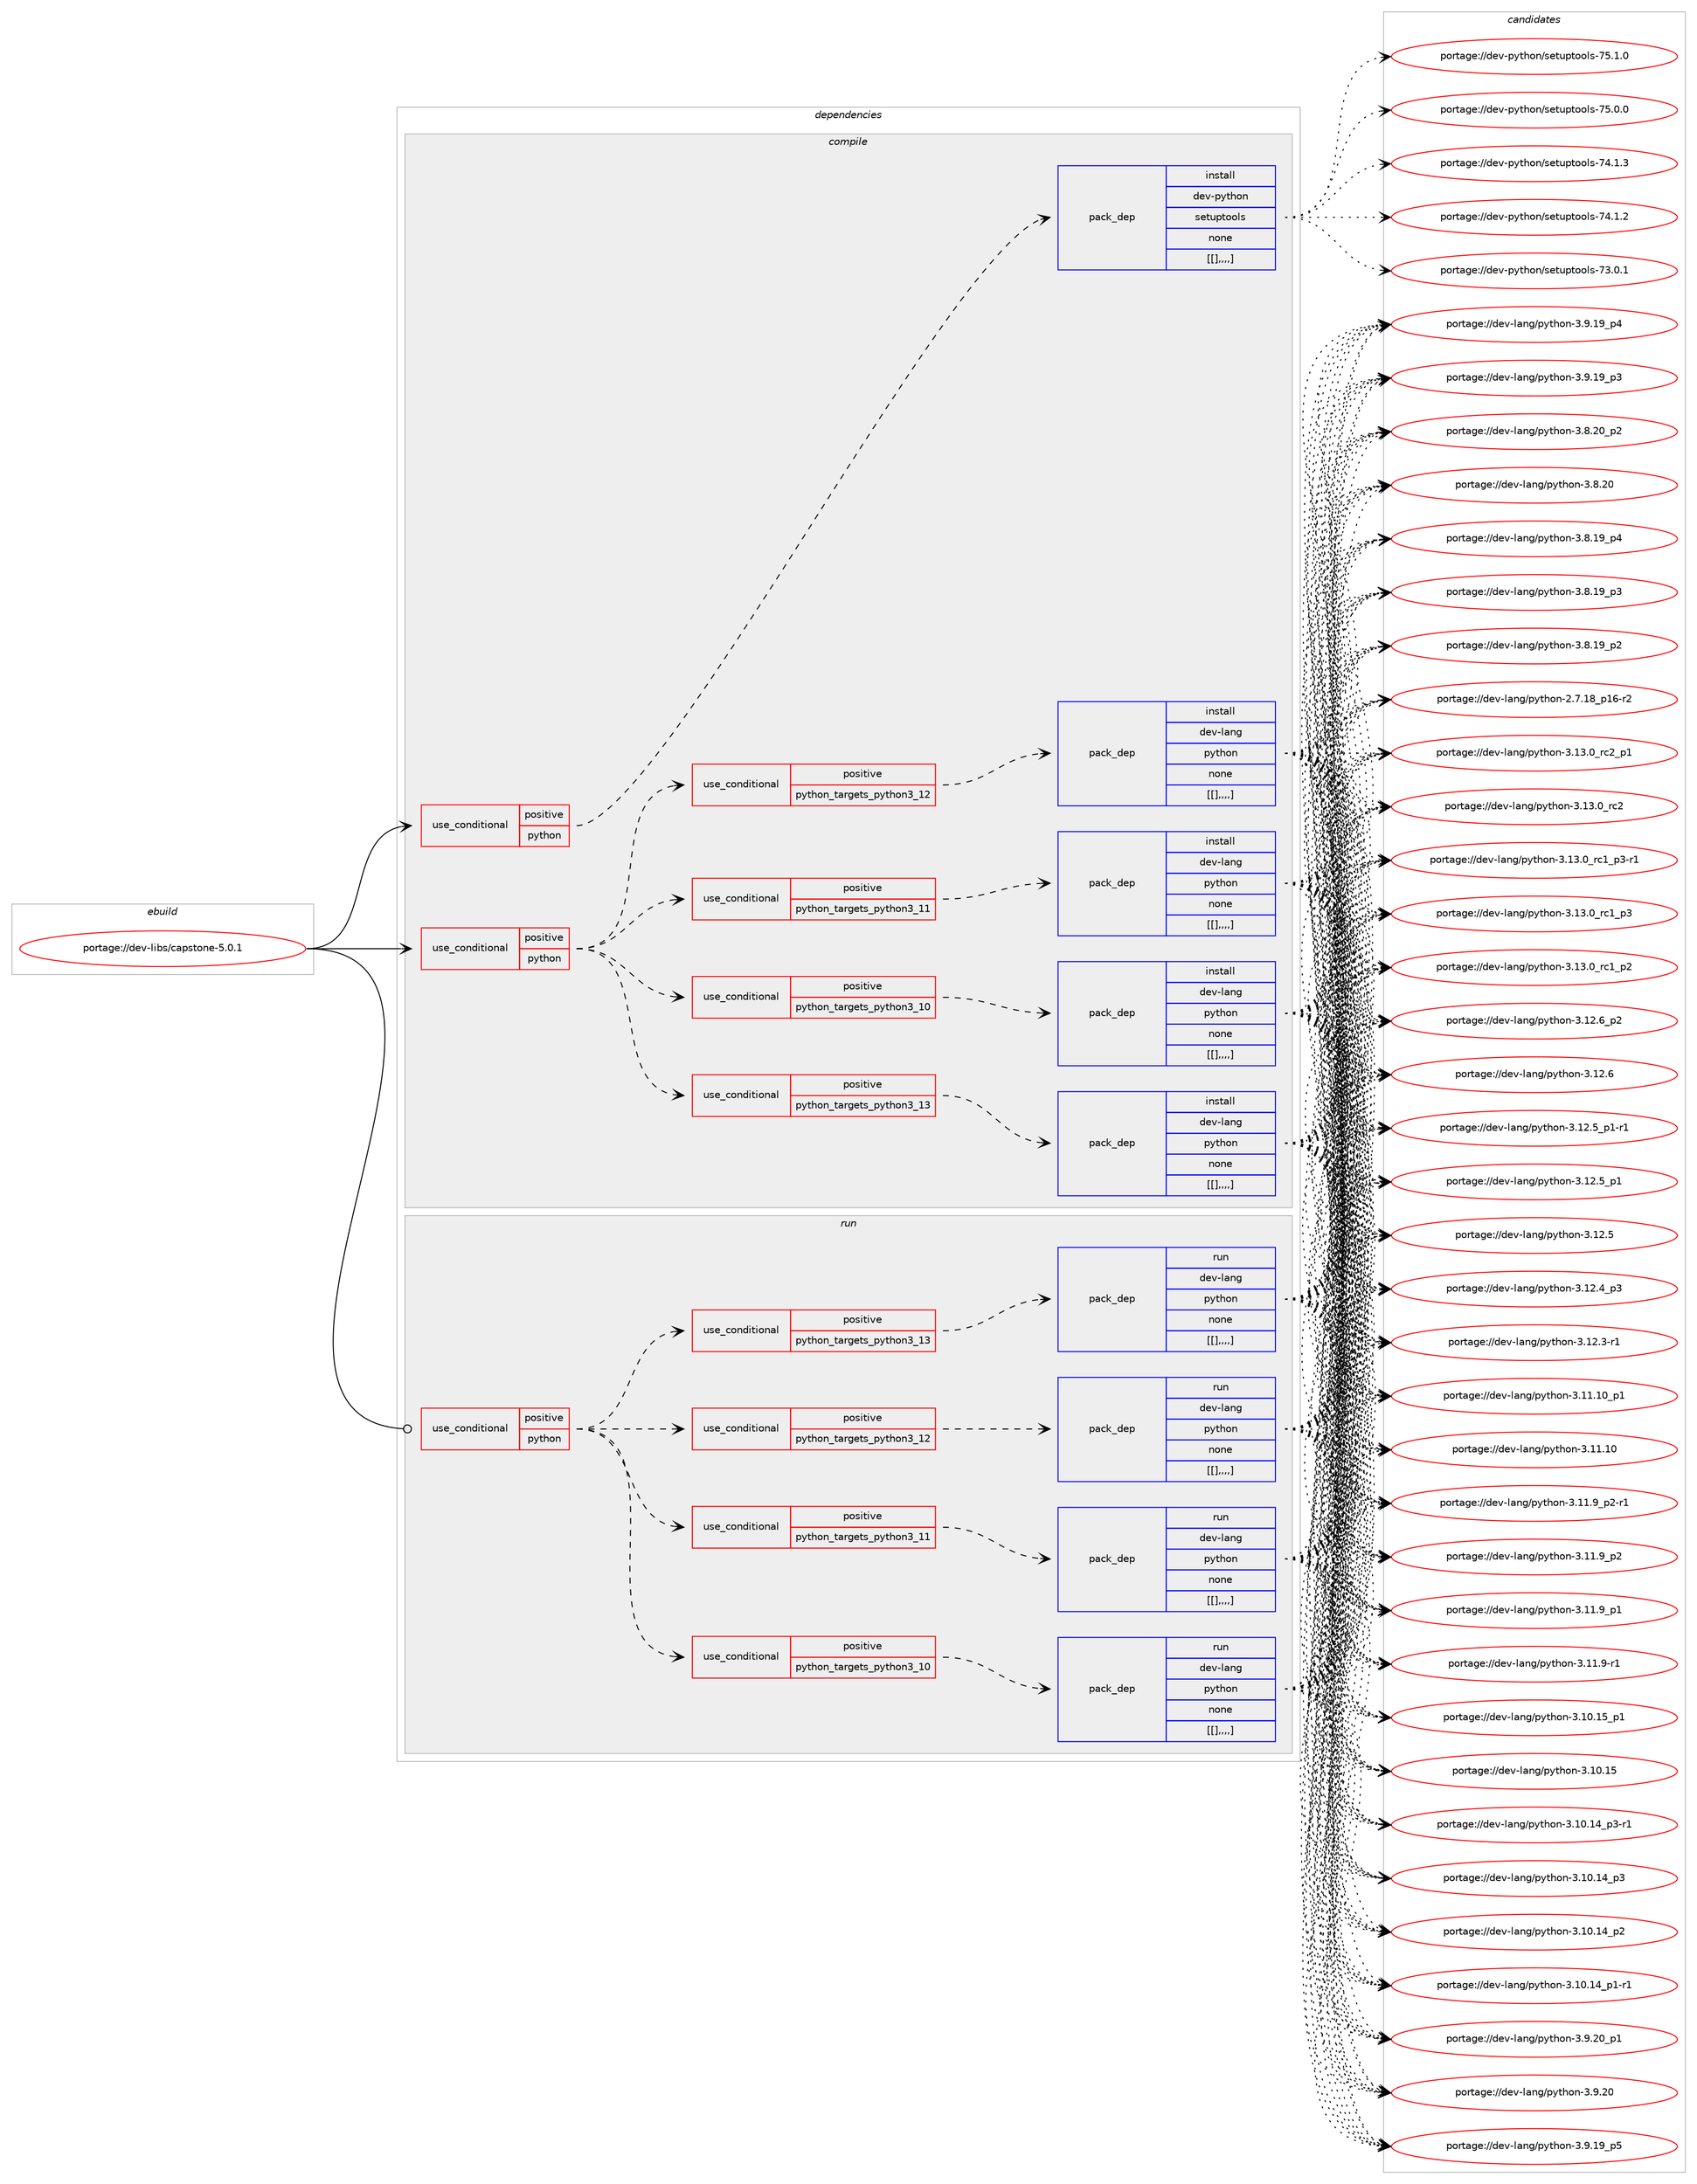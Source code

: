 digraph prolog {

# *************
# Graph options
# *************

newrank=true;
concentrate=true;
compound=true;
graph [rankdir=LR,fontname=Helvetica,fontsize=10,ranksep=1.5];#, ranksep=2.5, nodesep=0.2];
edge  [arrowhead=vee];
node  [fontname=Helvetica,fontsize=10];

# **********
# The ebuild
# **********

subgraph cluster_leftcol {
color=gray;
label=<<i>ebuild</i>>;
id [label="portage://dev-libs/capstone-5.0.1", color=red, width=4, href="../dev-libs/capstone-5.0.1.svg"];
}

# ****************
# The dependencies
# ****************

subgraph cluster_midcol {
color=gray;
label=<<i>dependencies</i>>;
subgraph cluster_compile {
fillcolor="#eeeeee";
style=filled;
label=<<i>compile</i>>;
subgraph cond26733 {
dependency108094 [label=<<TABLE BORDER="0" CELLBORDER="1" CELLSPACING="0" CELLPADDING="4"><TR><TD ROWSPAN="3" CELLPADDING="10">use_conditional</TD></TR><TR><TD>positive</TD></TR><TR><TD>python</TD></TR></TABLE>>, shape=none, color=red];
subgraph cond26734 {
dependency108095 [label=<<TABLE BORDER="0" CELLBORDER="1" CELLSPACING="0" CELLPADDING="4"><TR><TD ROWSPAN="3" CELLPADDING="10">use_conditional</TD></TR><TR><TD>positive</TD></TR><TR><TD>python_targets_python3_10</TD></TR></TABLE>>, shape=none, color=red];
subgraph pack80237 {
dependency108096 [label=<<TABLE BORDER="0" CELLBORDER="1" CELLSPACING="0" CELLPADDING="4" WIDTH="220"><TR><TD ROWSPAN="6" CELLPADDING="30">pack_dep</TD></TR><TR><TD WIDTH="110">install</TD></TR><TR><TD>dev-lang</TD></TR><TR><TD>python</TD></TR><TR><TD>none</TD></TR><TR><TD>[[],,,,]</TD></TR></TABLE>>, shape=none, color=blue];
}
dependency108095:e -> dependency108096:w [weight=20,style="dashed",arrowhead="vee"];
}
dependency108094:e -> dependency108095:w [weight=20,style="dashed",arrowhead="vee"];
subgraph cond26735 {
dependency108097 [label=<<TABLE BORDER="0" CELLBORDER="1" CELLSPACING="0" CELLPADDING="4"><TR><TD ROWSPAN="3" CELLPADDING="10">use_conditional</TD></TR><TR><TD>positive</TD></TR><TR><TD>python_targets_python3_11</TD></TR></TABLE>>, shape=none, color=red];
subgraph pack80238 {
dependency108098 [label=<<TABLE BORDER="0" CELLBORDER="1" CELLSPACING="0" CELLPADDING="4" WIDTH="220"><TR><TD ROWSPAN="6" CELLPADDING="30">pack_dep</TD></TR><TR><TD WIDTH="110">install</TD></TR><TR><TD>dev-lang</TD></TR><TR><TD>python</TD></TR><TR><TD>none</TD></TR><TR><TD>[[],,,,]</TD></TR></TABLE>>, shape=none, color=blue];
}
dependency108097:e -> dependency108098:w [weight=20,style="dashed",arrowhead="vee"];
}
dependency108094:e -> dependency108097:w [weight=20,style="dashed",arrowhead="vee"];
subgraph cond26736 {
dependency108099 [label=<<TABLE BORDER="0" CELLBORDER="1" CELLSPACING="0" CELLPADDING="4"><TR><TD ROWSPAN="3" CELLPADDING="10">use_conditional</TD></TR><TR><TD>positive</TD></TR><TR><TD>python_targets_python3_12</TD></TR></TABLE>>, shape=none, color=red];
subgraph pack80239 {
dependency108100 [label=<<TABLE BORDER="0" CELLBORDER="1" CELLSPACING="0" CELLPADDING="4" WIDTH="220"><TR><TD ROWSPAN="6" CELLPADDING="30">pack_dep</TD></TR><TR><TD WIDTH="110">install</TD></TR><TR><TD>dev-lang</TD></TR><TR><TD>python</TD></TR><TR><TD>none</TD></TR><TR><TD>[[],,,,]</TD></TR></TABLE>>, shape=none, color=blue];
}
dependency108099:e -> dependency108100:w [weight=20,style="dashed",arrowhead="vee"];
}
dependency108094:e -> dependency108099:w [weight=20,style="dashed",arrowhead="vee"];
subgraph cond26737 {
dependency108101 [label=<<TABLE BORDER="0" CELLBORDER="1" CELLSPACING="0" CELLPADDING="4"><TR><TD ROWSPAN="3" CELLPADDING="10">use_conditional</TD></TR><TR><TD>positive</TD></TR><TR><TD>python_targets_python3_13</TD></TR></TABLE>>, shape=none, color=red];
subgraph pack80240 {
dependency108102 [label=<<TABLE BORDER="0" CELLBORDER="1" CELLSPACING="0" CELLPADDING="4" WIDTH="220"><TR><TD ROWSPAN="6" CELLPADDING="30">pack_dep</TD></TR><TR><TD WIDTH="110">install</TD></TR><TR><TD>dev-lang</TD></TR><TR><TD>python</TD></TR><TR><TD>none</TD></TR><TR><TD>[[],,,,]</TD></TR></TABLE>>, shape=none, color=blue];
}
dependency108101:e -> dependency108102:w [weight=20,style="dashed",arrowhead="vee"];
}
dependency108094:e -> dependency108101:w [weight=20,style="dashed",arrowhead="vee"];
}
id:e -> dependency108094:w [weight=20,style="solid",arrowhead="vee"];
subgraph cond26738 {
dependency108103 [label=<<TABLE BORDER="0" CELLBORDER="1" CELLSPACING="0" CELLPADDING="4"><TR><TD ROWSPAN="3" CELLPADDING="10">use_conditional</TD></TR><TR><TD>positive</TD></TR><TR><TD>python</TD></TR></TABLE>>, shape=none, color=red];
subgraph pack80241 {
dependency108104 [label=<<TABLE BORDER="0" CELLBORDER="1" CELLSPACING="0" CELLPADDING="4" WIDTH="220"><TR><TD ROWSPAN="6" CELLPADDING="30">pack_dep</TD></TR><TR><TD WIDTH="110">install</TD></TR><TR><TD>dev-python</TD></TR><TR><TD>setuptools</TD></TR><TR><TD>none</TD></TR><TR><TD>[[],,,,]</TD></TR></TABLE>>, shape=none, color=blue];
}
dependency108103:e -> dependency108104:w [weight=20,style="dashed",arrowhead="vee"];
}
id:e -> dependency108103:w [weight=20,style="solid",arrowhead="vee"];
}
subgraph cluster_compileandrun {
fillcolor="#eeeeee";
style=filled;
label=<<i>compile and run</i>>;
}
subgraph cluster_run {
fillcolor="#eeeeee";
style=filled;
label=<<i>run</i>>;
subgraph cond26739 {
dependency108105 [label=<<TABLE BORDER="0" CELLBORDER="1" CELLSPACING="0" CELLPADDING="4"><TR><TD ROWSPAN="3" CELLPADDING="10">use_conditional</TD></TR><TR><TD>positive</TD></TR><TR><TD>python</TD></TR></TABLE>>, shape=none, color=red];
subgraph cond26740 {
dependency108106 [label=<<TABLE BORDER="0" CELLBORDER="1" CELLSPACING="0" CELLPADDING="4"><TR><TD ROWSPAN="3" CELLPADDING="10">use_conditional</TD></TR><TR><TD>positive</TD></TR><TR><TD>python_targets_python3_10</TD></TR></TABLE>>, shape=none, color=red];
subgraph pack80242 {
dependency108107 [label=<<TABLE BORDER="0" CELLBORDER="1" CELLSPACING="0" CELLPADDING="4" WIDTH="220"><TR><TD ROWSPAN="6" CELLPADDING="30">pack_dep</TD></TR><TR><TD WIDTH="110">run</TD></TR><TR><TD>dev-lang</TD></TR><TR><TD>python</TD></TR><TR><TD>none</TD></TR><TR><TD>[[],,,,]</TD></TR></TABLE>>, shape=none, color=blue];
}
dependency108106:e -> dependency108107:w [weight=20,style="dashed",arrowhead="vee"];
}
dependency108105:e -> dependency108106:w [weight=20,style="dashed",arrowhead="vee"];
subgraph cond26741 {
dependency108108 [label=<<TABLE BORDER="0" CELLBORDER="1" CELLSPACING="0" CELLPADDING="4"><TR><TD ROWSPAN="3" CELLPADDING="10">use_conditional</TD></TR><TR><TD>positive</TD></TR><TR><TD>python_targets_python3_11</TD></TR></TABLE>>, shape=none, color=red];
subgraph pack80243 {
dependency108109 [label=<<TABLE BORDER="0" CELLBORDER="1" CELLSPACING="0" CELLPADDING="4" WIDTH="220"><TR><TD ROWSPAN="6" CELLPADDING="30">pack_dep</TD></TR><TR><TD WIDTH="110">run</TD></TR><TR><TD>dev-lang</TD></TR><TR><TD>python</TD></TR><TR><TD>none</TD></TR><TR><TD>[[],,,,]</TD></TR></TABLE>>, shape=none, color=blue];
}
dependency108108:e -> dependency108109:w [weight=20,style="dashed",arrowhead="vee"];
}
dependency108105:e -> dependency108108:w [weight=20,style="dashed",arrowhead="vee"];
subgraph cond26742 {
dependency108110 [label=<<TABLE BORDER="0" CELLBORDER="1" CELLSPACING="0" CELLPADDING="4"><TR><TD ROWSPAN="3" CELLPADDING="10">use_conditional</TD></TR><TR><TD>positive</TD></TR><TR><TD>python_targets_python3_12</TD></TR></TABLE>>, shape=none, color=red];
subgraph pack80244 {
dependency108111 [label=<<TABLE BORDER="0" CELLBORDER="1" CELLSPACING="0" CELLPADDING="4" WIDTH="220"><TR><TD ROWSPAN="6" CELLPADDING="30">pack_dep</TD></TR><TR><TD WIDTH="110">run</TD></TR><TR><TD>dev-lang</TD></TR><TR><TD>python</TD></TR><TR><TD>none</TD></TR><TR><TD>[[],,,,]</TD></TR></TABLE>>, shape=none, color=blue];
}
dependency108110:e -> dependency108111:w [weight=20,style="dashed",arrowhead="vee"];
}
dependency108105:e -> dependency108110:w [weight=20,style="dashed",arrowhead="vee"];
subgraph cond26743 {
dependency108112 [label=<<TABLE BORDER="0" CELLBORDER="1" CELLSPACING="0" CELLPADDING="4"><TR><TD ROWSPAN="3" CELLPADDING="10">use_conditional</TD></TR><TR><TD>positive</TD></TR><TR><TD>python_targets_python3_13</TD></TR></TABLE>>, shape=none, color=red];
subgraph pack80245 {
dependency108113 [label=<<TABLE BORDER="0" CELLBORDER="1" CELLSPACING="0" CELLPADDING="4" WIDTH="220"><TR><TD ROWSPAN="6" CELLPADDING="30">pack_dep</TD></TR><TR><TD WIDTH="110">run</TD></TR><TR><TD>dev-lang</TD></TR><TR><TD>python</TD></TR><TR><TD>none</TD></TR><TR><TD>[[],,,,]</TD></TR></TABLE>>, shape=none, color=blue];
}
dependency108112:e -> dependency108113:w [weight=20,style="dashed",arrowhead="vee"];
}
dependency108105:e -> dependency108112:w [weight=20,style="dashed",arrowhead="vee"];
}
id:e -> dependency108105:w [weight=20,style="solid",arrowhead="odot"];
}
}

# **************
# The candidates
# **************

subgraph cluster_choices {
rank=same;
color=gray;
label=<<i>candidates</i>>;

subgraph choice80237 {
color=black;
nodesep=1;
choice100101118451089711010347112121116104111110455146495146489511499509511249 [label="portage://dev-lang/python-3.13.0_rc2_p1", color=red, width=4,href="../dev-lang/python-3.13.0_rc2_p1.svg"];
choice10010111845108971101034711212111610411111045514649514648951149950 [label="portage://dev-lang/python-3.13.0_rc2", color=red, width=4,href="../dev-lang/python-3.13.0_rc2.svg"];
choice1001011184510897110103471121211161041111104551464951464895114994995112514511449 [label="portage://dev-lang/python-3.13.0_rc1_p3-r1", color=red, width=4,href="../dev-lang/python-3.13.0_rc1_p3-r1.svg"];
choice100101118451089711010347112121116104111110455146495146489511499499511251 [label="portage://dev-lang/python-3.13.0_rc1_p3", color=red, width=4,href="../dev-lang/python-3.13.0_rc1_p3.svg"];
choice100101118451089711010347112121116104111110455146495146489511499499511250 [label="portage://dev-lang/python-3.13.0_rc1_p2", color=red, width=4,href="../dev-lang/python-3.13.0_rc1_p2.svg"];
choice100101118451089711010347112121116104111110455146495046549511250 [label="portage://dev-lang/python-3.12.6_p2", color=red, width=4,href="../dev-lang/python-3.12.6_p2.svg"];
choice10010111845108971101034711212111610411111045514649504654 [label="portage://dev-lang/python-3.12.6", color=red, width=4,href="../dev-lang/python-3.12.6.svg"];
choice1001011184510897110103471121211161041111104551464950465395112494511449 [label="portage://dev-lang/python-3.12.5_p1-r1", color=red, width=4,href="../dev-lang/python-3.12.5_p1-r1.svg"];
choice100101118451089711010347112121116104111110455146495046539511249 [label="portage://dev-lang/python-3.12.5_p1", color=red, width=4,href="../dev-lang/python-3.12.5_p1.svg"];
choice10010111845108971101034711212111610411111045514649504653 [label="portage://dev-lang/python-3.12.5", color=red, width=4,href="../dev-lang/python-3.12.5.svg"];
choice100101118451089711010347112121116104111110455146495046529511251 [label="portage://dev-lang/python-3.12.4_p3", color=red, width=4,href="../dev-lang/python-3.12.4_p3.svg"];
choice100101118451089711010347112121116104111110455146495046514511449 [label="portage://dev-lang/python-3.12.3-r1", color=red, width=4,href="../dev-lang/python-3.12.3-r1.svg"];
choice10010111845108971101034711212111610411111045514649494649489511249 [label="portage://dev-lang/python-3.11.10_p1", color=red, width=4,href="../dev-lang/python-3.11.10_p1.svg"];
choice1001011184510897110103471121211161041111104551464949464948 [label="portage://dev-lang/python-3.11.10", color=red, width=4,href="../dev-lang/python-3.11.10.svg"];
choice1001011184510897110103471121211161041111104551464949465795112504511449 [label="portage://dev-lang/python-3.11.9_p2-r1", color=red, width=4,href="../dev-lang/python-3.11.9_p2-r1.svg"];
choice100101118451089711010347112121116104111110455146494946579511250 [label="portage://dev-lang/python-3.11.9_p2", color=red, width=4,href="../dev-lang/python-3.11.9_p2.svg"];
choice100101118451089711010347112121116104111110455146494946579511249 [label="portage://dev-lang/python-3.11.9_p1", color=red, width=4,href="../dev-lang/python-3.11.9_p1.svg"];
choice100101118451089711010347112121116104111110455146494946574511449 [label="portage://dev-lang/python-3.11.9-r1", color=red, width=4,href="../dev-lang/python-3.11.9-r1.svg"];
choice10010111845108971101034711212111610411111045514649484649539511249 [label="portage://dev-lang/python-3.10.15_p1", color=red, width=4,href="../dev-lang/python-3.10.15_p1.svg"];
choice1001011184510897110103471121211161041111104551464948464953 [label="portage://dev-lang/python-3.10.15", color=red, width=4,href="../dev-lang/python-3.10.15.svg"];
choice100101118451089711010347112121116104111110455146494846495295112514511449 [label="portage://dev-lang/python-3.10.14_p3-r1", color=red, width=4,href="../dev-lang/python-3.10.14_p3-r1.svg"];
choice10010111845108971101034711212111610411111045514649484649529511251 [label="portage://dev-lang/python-3.10.14_p3", color=red, width=4,href="../dev-lang/python-3.10.14_p3.svg"];
choice10010111845108971101034711212111610411111045514649484649529511250 [label="portage://dev-lang/python-3.10.14_p2", color=red, width=4,href="../dev-lang/python-3.10.14_p2.svg"];
choice100101118451089711010347112121116104111110455146494846495295112494511449 [label="portage://dev-lang/python-3.10.14_p1-r1", color=red, width=4,href="../dev-lang/python-3.10.14_p1-r1.svg"];
choice100101118451089711010347112121116104111110455146574650489511249 [label="portage://dev-lang/python-3.9.20_p1", color=red, width=4,href="../dev-lang/python-3.9.20_p1.svg"];
choice10010111845108971101034711212111610411111045514657465048 [label="portage://dev-lang/python-3.9.20", color=red, width=4,href="../dev-lang/python-3.9.20.svg"];
choice100101118451089711010347112121116104111110455146574649579511253 [label="portage://dev-lang/python-3.9.19_p5", color=red, width=4,href="../dev-lang/python-3.9.19_p5.svg"];
choice100101118451089711010347112121116104111110455146574649579511252 [label="portage://dev-lang/python-3.9.19_p4", color=red, width=4,href="../dev-lang/python-3.9.19_p4.svg"];
choice100101118451089711010347112121116104111110455146574649579511251 [label="portage://dev-lang/python-3.9.19_p3", color=red, width=4,href="../dev-lang/python-3.9.19_p3.svg"];
choice100101118451089711010347112121116104111110455146564650489511250 [label="portage://dev-lang/python-3.8.20_p2", color=red, width=4,href="../dev-lang/python-3.8.20_p2.svg"];
choice10010111845108971101034711212111610411111045514656465048 [label="portage://dev-lang/python-3.8.20", color=red, width=4,href="../dev-lang/python-3.8.20.svg"];
choice100101118451089711010347112121116104111110455146564649579511252 [label="portage://dev-lang/python-3.8.19_p4", color=red, width=4,href="../dev-lang/python-3.8.19_p4.svg"];
choice100101118451089711010347112121116104111110455146564649579511251 [label="portage://dev-lang/python-3.8.19_p3", color=red, width=4,href="../dev-lang/python-3.8.19_p3.svg"];
choice100101118451089711010347112121116104111110455146564649579511250 [label="portage://dev-lang/python-3.8.19_p2", color=red, width=4,href="../dev-lang/python-3.8.19_p2.svg"];
choice100101118451089711010347112121116104111110455046554649569511249544511450 [label="portage://dev-lang/python-2.7.18_p16-r2", color=red, width=4,href="../dev-lang/python-2.7.18_p16-r2.svg"];
dependency108096:e -> choice100101118451089711010347112121116104111110455146495146489511499509511249:w [style=dotted,weight="100"];
dependency108096:e -> choice10010111845108971101034711212111610411111045514649514648951149950:w [style=dotted,weight="100"];
dependency108096:e -> choice1001011184510897110103471121211161041111104551464951464895114994995112514511449:w [style=dotted,weight="100"];
dependency108096:e -> choice100101118451089711010347112121116104111110455146495146489511499499511251:w [style=dotted,weight="100"];
dependency108096:e -> choice100101118451089711010347112121116104111110455146495146489511499499511250:w [style=dotted,weight="100"];
dependency108096:e -> choice100101118451089711010347112121116104111110455146495046549511250:w [style=dotted,weight="100"];
dependency108096:e -> choice10010111845108971101034711212111610411111045514649504654:w [style=dotted,weight="100"];
dependency108096:e -> choice1001011184510897110103471121211161041111104551464950465395112494511449:w [style=dotted,weight="100"];
dependency108096:e -> choice100101118451089711010347112121116104111110455146495046539511249:w [style=dotted,weight="100"];
dependency108096:e -> choice10010111845108971101034711212111610411111045514649504653:w [style=dotted,weight="100"];
dependency108096:e -> choice100101118451089711010347112121116104111110455146495046529511251:w [style=dotted,weight="100"];
dependency108096:e -> choice100101118451089711010347112121116104111110455146495046514511449:w [style=dotted,weight="100"];
dependency108096:e -> choice10010111845108971101034711212111610411111045514649494649489511249:w [style=dotted,weight="100"];
dependency108096:e -> choice1001011184510897110103471121211161041111104551464949464948:w [style=dotted,weight="100"];
dependency108096:e -> choice1001011184510897110103471121211161041111104551464949465795112504511449:w [style=dotted,weight="100"];
dependency108096:e -> choice100101118451089711010347112121116104111110455146494946579511250:w [style=dotted,weight="100"];
dependency108096:e -> choice100101118451089711010347112121116104111110455146494946579511249:w [style=dotted,weight="100"];
dependency108096:e -> choice100101118451089711010347112121116104111110455146494946574511449:w [style=dotted,weight="100"];
dependency108096:e -> choice10010111845108971101034711212111610411111045514649484649539511249:w [style=dotted,weight="100"];
dependency108096:e -> choice1001011184510897110103471121211161041111104551464948464953:w [style=dotted,weight="100"];
dependency108096:e -> choice100101118451089711010347112121116104111110455146494846495295112514511449:w [style=dotted,weight="100"];
dependency108096:e -> choice10010111845108971101034711212111610411111045514649484649529511251:w [style=dotted,weight="100"];
dependency108096:e -> choice10010111845108971101034711212111610411111045514649484649529511250:w [style=dotted,weight="100"];
dependency108096:e -> choice100101118451089711010347112121116104111110455146494846495295112494511449:w [style=dotted,weight="100"];
dependency108096:e -> choice100101118451089711010347112121116104111110455146574650489511249:w [style=dotted,weight="100"];
dependency108096:e -> choice10010111845108971101034711212111610411111045514657465048:w [style=dotted,weight="100"];
dependency108096:e -> choice100101118451089711010347112121116104111110455146574649579511253:w [style=dotted,weight="100"];
dependency108096:e -> choice100101118451089711010347112121116104111110455146574649579511252:w [style=dotted,weight="100"];
dependency108096:e -> choice100101118451089711010347112121116104111110455146574649579511251:w [style=dotted,weight="100"];
dependency108096:e -> choice100101118451089711010347112121116104111110455146564650489511250:w [style=dotted,weight="100"];
dependency108096:e -> choice10010111845108971101034711212111610411111045514656465048:w [style=dotted,weight="100"];
dependency108096:e -> choice100101118451089711010347112121116104111110455146564649579511252:w [style=dotted,weight="100"];
dependency108096:e -> choice100101118451089711010347112121116104111110455146564649579511251:w [style=dotted,weight="100"];
dependency108096:e -> choice100101118451089711010347112121116104111110455146564649579511250:w [style=dotted,weight="100"];
dependency108096:e -> choice100101118451089711010347112121116104111110455046554649569511249544511450:w [style=dotted,weight="100"];
}
subgraph choice80238 {
color=black;
nodesep=1;
choice100101118451089711010347112121116104111110455146495146489511499509511249 [label="portage://dev-lang/python-3.13.0_rc2_p1", color=red, width=4,href="../dev-lang/python-3.13.0_rc2_p1.svg"];
choice10010111845108971101034711212111610411111045514649514648951149950 [label="portage://dev-lang/python-3.13.0_rc2", color=red, width=4,href="../dev-lang/python-3.13.0_rc2.svg"];
choice1001011184510897110103471121211161041111104551464951464895114994995112514511449 [label="portage://dev-lang/python-3.13.0_rc1_p3-r1", color=red, width=4,href="../dev-lang/python-3.13.0_rc1_p3-r1.svg"];
choice100101118451089711010347112121116104111110455146495146489511499499511251 [label="portage://dev-lang/python-3.13.0_rc1_p3", color=red, width=4,href="../dev-lang/python-3.13.0_rc1_p3.svg"];
choice100101118451089711010347112121116104111110455146495146489511499499511250 [label="portage://dev-lang/python-3.13.0_rc1_p2", color=red, width=4,href="../dev-lang/python-3.13.0_rc1_p2.svg"];
choice100101118451089711010347112121116104111110455146495046549511250 [label="portage://dev-lang/python-3.12.6_p2", color=red, width=4,href="../dev-lang/python-3.12.6_p2.svg"];
choice10010111845108971101034711212111610411111045514649504654 [label="portage://dev-lang/python-3.12.6", color=red, width=4,href="../dev-lang/python-3.12.6.svg"];
choice1001011184510897110103471121211161041111104551464950465395112494511449 [label="portage://dev-lang/python-3.12.5_p1-r1", color=red, width=4,href="../dev-lang/python-3.12.5_p1-r1.svg"];
choice100101118451089711010347112121116104111110455146495046539511249 [label="portage://dev-lang/python-3.12.5_p1", color=red, width=4,href="../dev-lang/python-3.12.5_p1.svg"];
choice10010111845108971101034711212111610411111045514649504653 [label="portage://dev-lang/python-3.12.5", color=red, width=4,href="../dev-lang/python-3.12.5.svg"];
choice100101118451089711010347112121116104111110455146495046529511251 [label="portage://dev-lang/python-3.12.4_p3", color=red, width=4,href="../dev-lang/python-3.12.4_p3.svg"];
choice100101118451089711010347112121116104111110455146495046514511449 [label="portage://dev-lang/python-3.12.3-r1", color=red, width=4,href="../dev-lang/python-3.12.3-r1.svg"];
choice10010111845108971101034711212111610411111045514649494649489511249 [label="portage://dev-lang/python-3.11.10_p1", color=red, width=4,href="../dev-lang/python-3.11.10_p1.svg"];
choice1001011184510897110103471121211161041111104551464949464948 [label="portage://dev-lang/python-3.11.10", color=red, width=4,href="../dev-lang/python-3.11.10.svg"];
choice1001011184510897110103471121211161041111104551464949465795112504511449 [label="portage://dev-lang/python-3.11.9_p2-r1", color=red, width=4,href="../dev-lang/python-3.11.9_p2-r1.svg"];
choice100101118451089711010347112121116104111110455146494946579511250 [label="portage://dev-lang/python-3.11.9_p2", color=red, width=4,href="../dev-lang/python-3.11.9_p2.svg"];
choice100101118451089711010347112121116104111110455146494946579511249 [label="portage://dev-lang/python-3.11.9_p1", color=red, width=4,href="../dev-lang/python-3.11.9_p1.svg"];
choice100101118451089711010347112121116104111110455146494946574511449 [label="portage://dev-lang/python-3.11.9-r1", color=red, width=4,href="../dev-lang/python-3.11.9-r1.svg"];
choice10010111845108971101034711212111610411111045514649484649539511249 [label="portage://dev-lang/python-3.10.15_p1", color=red, width=4,href="../dev-lang/python-3.10.15_p1.svg"];
choice1001011184510897110103471121211161041111104551464948464953 [label="portage://dev-lang/python-3.10.15", color=red, width=4,href="../dev-lang/python-3.10.15.svg"];
choice100101118451089711010347112121116104111110455146494846495295112514511449 [label="portage://dev-lang/python-3.10.14_p3-r1", color=red, width=4,href="../dev-lang/python-3.10.14_p3-r1.svg"];
choice10010111845108971101034711212111610411111045514649484649529511251 [label="portage://dev-lang/python-3.10.14_p3", color=red, width=4,href="../dev-lang/python-3.10.14_p3.svg"];
choice10010111845108971101034711212111610411111045514649484649529511250 [label="portage://dev-lang/python-3.10.14_p2", color=red, width=4,href="../dev-lang/python-3.10.14_p2.svg"];
choice100101118451089711010347112121116104111110455146494846495295112494511449 [label="portage://dev-lang/python-3.10.14_p1-r1", color=red, width=4,href="../dev-lang/python-3.10.14_p1-r1.svg"];
choice100101118451089711010347112121116104111110455146574650489511249 [label="portage://dev-lang/python-3.9.20_p1", color=red, width=4,href="../dev-lang/python-3.9.20_p1.svg"];
choice10010111845108971101034711212111610411111045514657465048 [label="portage://dev-lang/python-3.9.20", color=red, width=4,href="../dev-lang/python-3.9.20.svg"];
choice100101118451089711010347112121116104111110455146574649579511253 [label="portage://dev-lang/python-3.9.19_p5", color=red, width=4,href="../dev-lang/python-3.9.19_p5.svg"];
choice100101118451089711010347112121116104111110455146574649579511252 [label="portage://dev-lang/python-3.9.19_p4", color=red, width=4,href="../dev-lang/python-3.9.19_p4.svg"];
choice100101118451089711010347112121116104111110455146574649579511251 [label="portage://dev-lang/python-3.9.19_p3", color=red, width=4,href="../dev-lang/python-3.9.19_p3.svg"];
choice100101118451089711010347112121116104111110455146564650489511250 [label="portage://dev-lang/python-3.8.20_p2", color=red, width=4,href="../dev-lang/python-3.8.20_p2.svg"];
choice10010111845108971101034711212111610411111045514656465048 [label="portage://dev-lang/python-3.8.20", color=red, width=4,href="../dev-lang/python-3.8.20.svg"];
choice100101118451089711010347112121116104111110455146564649579511252 [label="portage://dev-lang/python-3.8.19_p4", color=red, width=4,href="../dev-lang/python-3.8.19_p4.svg"];
choice100101118451089711010347112121116104111110455146564649579511251 [label="portage://dev-lang/python-3.8.19_p3", color=red, width=4,href="../dev-lang/python-3.8.19_p3.svg"];
choice100101118451089711010347112121116104111110455146564649579511250 [label="portage://dev-lang/python-3.8.19_p2", color=red, width=4,href="../dev-lang/python-3.8.19_p2.svg"];
choice100101118451089711010347112121116104111110455046554649569511249544511450 [label="portage://dev-lang/python-2.7.18_p16-r2", color=red, width=4,href="../dev-lang/python-2.7.18_p16-r2.svg"];
dependency108098:e -> choice100101118451089711010347112121116104111110455146495146489511499509511249:w [style=dotted,weight="100"];
dependency108098:e -> choice10010111845108971101034711212111610411111045514649514648951149950:w [style=dotted,weight="100"];
dependency108098:e -> choice1001011184510897110103471121211161041111104551464951464895114994995112514511449:w [style=dotted,weight="100"];
dependency108098:e -> choice100101118451089711010347112121116104111110455146495146489511499499511251:w [style=dotted,weight="100"];
dependency108098:e -> choice100101118451089711010347112121116104111110455146495146489511499499511250:w [style=dotted,weight="100"];
dependency108098:e -> choice100101118451089711010347112121116104111110455146495046549511250:w [style=dotted,weight="100"];
dependency108098:e -> choice10010111845108971101034711212111610411111045514649504654:w [style=dotted,weight="100"];
dependency108098:e -> choice1001011184510897110103471121211161041111104551464950465395112494511449:w [style=dotted,weight="100"];
dependency108098:e -> choice100101118451089711010347112121116104111110455146495046539511249:w [style=dotted,weight="100"];
dependency108098:e -> choice10010111845108971101034711212111610411111045514649504653:w [style=dotted,weight="100"];
dependency108098:e -> choice100101118451089711010347112121116104111110455146495046529511251:w [style=dotted,weight="100"];
dependency108098:e -> choice100101118451089711010347112121116104111110455146495046514511449:w [style=dotted,weight="100"];
dependency108098:e -> choice10010111845108971101034711212111610411111045514649494649489511249:w [style=dotted,weight="100"];
dependency108098:e -> choice1001011184510897110103471121211161041111104551464949464948:w [style=dotted,weight="100"];
dependency108098:e -> choice1001011184510897110103471121211161041111104551464949465795112504511449:w [style=dotted,weight="100"];
dependency108098:e -> choice100101118451089711010347112121116104111110455146494946579511250:w [style=dotted,weight="100"];
dependency108098:e -> choice100101118451089711010347112121116104111110455146494946579511249:w [style=dotted,weight="100"];
dependency108098:e -> choice100101118451089711010347112121116104111110455146494946574511449:w [style=dotted,weight="100"];
dependency108098:e -> choice10010111845108971101034711212111610411111045514649484649539511249:w [style=dotted,weight="100"];
dependency108098:e -> choice1001011184510897110103471121211161041111104551464948464953:w [style=dotted,weight="100"];
dependency108098:e -> choice100101118451089711010347112121116104111110455146494846495295112514511449:w [style=dotted,weight="100"];
dependency108098:e -> choice10010111845108971101034711212111610411111045514649484649529511251:w [style=dotted,weight="100"];
dependency108098:e -> choice10010111845108971101034711212111610411111045514649484649529511250:w [style=dotted,weight="100"];
dependency108098:e -> choice100101118451089711010347112121116104111110455146494846495295112494511449:w [style=dotted,weight="100"];
dependency108098:e -> choice100101118451089711010347112121116104111110455146574650489511249:w [style=dotted,weight="100"];
dependency108098:e -> choice10010111845108971101034711212111610411111045514657465048:w [style=dotted,weight="100"];
dependency108098:e -> choice100101118451089711010347112121116104111110455146574649579511253:w [style=dotted,weight="100"];
dependency108098:e -> choice100101118451089711010347112121116104111110455146574649579511252:w [style=dotted,weight="100"];
dependency108098:e -> choice100101118451089711010347112121116104111110455146574649579511251:w [style=dotted,weight="100"];
dependency108098:e -> choice100101118451089711010347112121116104111110455146564650489511250:w [style=dotted,weight="100"];
dependency108098:e -> choice10010111845108971101034711212111610411111045514656465048:w [style=dotted,weight="100"];
dependency108098:e -> choice100101118451089711010347112121116104111110455146564649579511252:w [style=dotted,weight="100"];
dependency108098:e -> choice100101118451089711010347112121116104111110455146564649579511251:w [style=dotted,weight="100"];
dependency108098:e -> choice100101118451089711010347112121116104111110455146564649579511250:w [style=dotted,weight="100"];
dependency108098:e -> choice100101118451089711010347112121116104111110455046554649569511249544511450:w [style=dotted,weight="100"];
}
subgraph choice80239 {
color=black;
nodesep=1;
choice100101118451089711010347112121116104111110455146495146489511499509511249 [label="portage://dev-lang/python-3.13.0_rc2_p1", color=red, width=4,href="../dev-lang/python-3.13.0_rc2_p1.svg"];
choice10010111845108971101034711212111610411111045514649514648951149950 [label="portage://dev-lang/python-3.13.0_rc2", color=red, width=4,href="../dev-lang/python-3.13.0_rc2.svg"];
choice1001011184510897110103471121211161041111104551464951464895114994995112514511449 [label="portage://dev-lang/python-3.13.0_rc1_p3-r1", color=red, width=4,href="../dev-lang/python-3.13.0_rc1_p3-r1.svg"];
choice100101118451089711010347112121116104111110455146495146489511499499511251 [label="portage://dev-lang/python-3.13.0_rc1_p3", color=red, width=4,href="../dev-lang/python-3.13.0_rc1_p3.svg"];
choice100101118451089711010347112121116104111110455146495146489511499499511250 [label="portage://dev-lang/python-3.13.0_rc1_p2", color=red, width=4,href="../dev-lang/python-3.13.0_rc1_p2.svg"];
choice100101118451089711010347112121116104111110455146495046549511250 [label="portage://dev-lang/python-3.12.6_p2", color=red, width=4,href="../dev-lang/python-3.12.6_p2.svg"];
choice10010111845108971101034711212111610411111045514649504654 [label="portage://dev-lang/python-3.12.6", color=red, width=4,href="../dev-lang/python-3.12.6.svg"];
choice1001011184510897110103471121211161041111104551464950465395112494511449 [label="portage://dev-lang/python-3.12.5_p1-r1", color=red, width=4,href="../dev-lang/python-3.12.5_p1-r1.svg"];
choice100101118451089711010347112121116104111110455146495046539511249 [label="portage://dev-lang/python-3.12.5_p1", color=red, width=4,href="../dev-lang/python-3.12.5_p1.svg"];
choice10010111845108971101034711212111610411111045514649504653 [label="portage://dev-lang/python-3.12.5", color=red, width=4,href="../dev-lang/python-3.12.5.svg"];
choice100101118451089711010347112121116104111110455146495046529511251 [label="portage://dev-lang/python-3.12.4_p3", color=red, width=4,href="../dev-lang/python-3.12.4_p3.svg"];
choice100101118451089711010347112121116104111110455146495046514511449 [label="portage://dev-lang/python-3.12.3-r1", color=red, width=4,href="../dev-lang/python-3.12.3-r1.svg"];
choice10010111845108971101034711212111610411111045514649494649489511249 [label="portage://dev-lang/python-3.11.10_p1", color=red, width=4,href="../dev-lang/python-3.11.10_p1.svg"];
choice1001011184510897110103471121211161041111104551464949464948 [label="portage://dev-lang/python-3.11.10", color=red, width=4,href="../dev-lang/python-3.11.10.svg"];
choice1001011184510897110103471121211161041111104551464949465795112504511449 [label="portage://dev-lang/python-3.11.9_p2-r1", color=red, width=4,href="../dev-lang/python-3.11.9_p2-r1.svg"];
choice100101118451089711010347112121116104111110455146494946579511250 [label="portage://dev-lang/python-3.11.9_p2", color=red, width=4,href="../dev-lang/python-3.11.9_p2.svg"];
choice100101118451089711010347112121116104111110455146494946579511249 [label="portage://dev-lang/python-3.11.9_p1", color=red, width=4,href="../dev-lang/python-3.11.9_p1.svg"];
choice100101118451089711010347112121116104111110455146494946574511449 [label="portage://dev-lang/python-3.11.9-r1", color=red, width=4,href="../dev-lang/python-3.11.9-r1.svg"];
choice10010111845108971101034711212111610411111045514649484649539511249 [label="portage://dev-lang/python-3.10.15_p1", color=red, width=4,href="../dev-lang/python-3.10.15_p1.svg"];
choice1001011184510897110103471121211161041111104551464948464953 [label="portage://dev-lang/python-3.10.15", color=red, width=4,href="../dev-lang/python-3.10.15.svg"];
choice100101118451089711010347112121116104111110455146494846495295112514511449 [label="portage://dev-lang/python-3.10.14_p3-r1", color=red, width=4,href="../dev-lang/python-3.10.14_p3-r1.svg"];
choice10010111845108971101034711212111610411111045514649484649529511251 [label="portage://dev-lang/python-3.10.14_p3", color=red, width=4,href="../dev-lang/python-3.10.14_p3.svg"];
choice10010111845108971101034711212111610411111045514649484649529511250 [label="portage://dev-lang/python-3.10.14_p2", color=red, width=4,href="../dev-lang/python-3.10.14_p2.svg"];
choice100101118451089711010347112121116104111110455146494846495295112494511449 [label="portage://dev-lang/python-3.10.14_p1-r1", color=red, width=4,href="../dev-lang/python-3.10.14_p1-r1.svg"];
choice100101118451089711010347112121116104111110455146574650489511249 [label="portage://dev-lang/python-3.9.20_p1", color=red, width=4,href="../dev-lang/python-3.9.20_p1.svg"];
choice10010111845108971101034711212111610411111045514657465048 [label="portage://dev-lang/python-3.9.20", color=red, width=4,href="../dev-lang/python-3.9.20.svg"];
choice100101118451089711010347112121116104111110455146574649579511253 [label="portage://dev-lang/python-3.9.19_p5", color=red, width=4,href="../dev-lang/python-3.9.19_p5.svg"];
choice100101118451089711010347112121116104111110455146574649579511252 [label="portage://dev-lang/python-3.9.19_p4", color=red, width=4,href="../dev-lang/python-3.9.19_p4.svg"];
choice100101118451089711010347112121116104111110455146574649579511251 [label="portage://dev-lang/python-3.9.19_p3", color=red, width=4,href="../dev-lang/python-3.9.19_p3.svg"];
choice100101118451089711010347112121116104111110455146564650489511250 [label="portage://dev-lang/python-3.8.20_p2", color=red, width=4,href="../dev-lang/python-3.8.20_p2.svg"];
choice10010111845108971101034711212111610411111045514656465048 [label="portage://dev-lang/python-3.8.20", color=red, width=4,href="../dev-lang/python-3.8.20.svg"];
choice100101118451089711010347112121116104111110455146564649579511252 [label="portage://dev-lang/python-3.8.19_p4", color=red, width=4,href="../dev-lang/python-3.8.19_p4.svg"];
choice100101118451089711010347112121116104111110455146564649579511251 [label="portage://dev-lang/python-3.8.19_p3", color=red, width=4,href="../dev-lang/python-3.8.19_p3.svg"];
choice100101118451089711010347112121116104111110455146564649579511250 [label="portage://dev-lang/python-3.8.19_p2", color=red, width=4,href="../dev-lang/python-3.8.19_p2.svg"];
choice100101118451089711010347112121116104111110455046554649569511249544511450 [label="portage://dev-lang/python-2.7.18_p16-r2", color=red, width=4,href="../dev-lang/python-2.7.18_p16-r2.svg"];
dependency108100:e -> choice100101118451089711010347112121116104111110455146495146489511499509511249:w [style=dotted,weight="100"];
dependency108100:e -> choice10010111845108971101034711212111610411111045514649514648951149950:w [style=dotted,weight="100"];
dependency108100:e -> choice1001011184510897110103471121211161041111104551464951464895114994995112514511449:w [style=dotted,weight="100"];
dependency108100:e -> choice100101118451089711010347112121116104111110455146495146489511499499511251:w [style=dotted,weight="100"];
dependency108100:e -> choice100101118451089711010347112121116104111110455146495146489511499499511250:w [style=dotted,weight="100"];
dependency108100:e -> choice100101118451089711010347112121116104111110455146495046549511250:w [style=dotted,weight="100"];
dependency108100:e -> choice10010111845108971101034711212111610411111045514649504654:w [style=dotted,weight="100"];
dependency108100:e -> choice1001011184510897110103471121211161041111104551464950465395112494511449:w [style=dotted,weight="100"];
dependency108100:e -> choice100101118451089711010347112121116104111110455146495046539511249:w [style=dotted,weight="100"];
dependency108100:e -> choice10010111845108971101034711212111610411111045514649504653:w [style=dotted,weight="100"];
dependency108100:e -> choice100101118451089711010347112121116104111110455146495046529511251:w [style=dotted,weight="100"];
dependency108100:e -> choice100101118451089711010347112121116104111110455146495046514511449:w [style=dotted,weight="100"];
dependency108100:e -> choice10010111845108971101034711212111610411111045514649494649489511249:w [style=dotted,weight="100"];
dependency108100:e -> choice1001011184510897110103471121211161041111104551464949464948:w [style=dotted,weight="100"];
dependency108100:e -> choice1001011184510897110103471121211161041111104551464949465795112504511449:w [style=dotted,weight="100"];
dependency108100:e -> choice100101118451089711010347112121116104111110455146494946579511250:w [style=dotted,weight="100"];
dependency108100:e -> choice100101118451089711010347112121116104111110455146494946579511249:w [style=dotted,weight="100"];
dependency108100:e -> choice100101118451089711010347112121116104111110455146494946574511449:w [style=dotted,weight="100"];
dependency108100:e -> choice10010111845108971101034711212111610411111045514649484649539511249:w [style=dotted,weight="100"];
dependency108100:e -> choice1001011184510897110103471121211161041111104551464948464953:w [style=dotted,weight="100"];
dependency108100:e -> choice100101118451089711010347112121116104111110455146494846495295112514511449:w [style=dotted,weight="100"];
dependency108100:e -> choice10010111845108971101034711212111610411111045514649484649529511251:w [style=dotted,weight="100"];
dependency108100:e -> choice10010111845108971101034711212111610411111045514649484649529511250:w [style=dotted,weight="100"];
dependency108100:e -> choice100101118451089711010347112121116104111110455146494846495295112494511449:w [style=dotted,weight="100"];
dependency108100:e -> choice100101118451089711010347112121116104111110455146574650489511249:w [style=dotted,weight="100"];
dependency108100:e -> choice10010111845108971101034711212111610411111045514657465048:w [style=dotted,weight="100"];
dependency108100:e -> choice100101118451089711010347112121116104111110455146574649579511253:w [style=dotted,weight="100"];
dependency108100:e -> choice100101118451089711010347112121116104111110455146574649579511252:w [style=dotted,weight="100"];
dependency108100:e -> choice100101118451089711010347112121116104111110455146574649579511251:w [style=dotted,weight="100"];
dependency108100:e -> choice100101118451089711010347112121116104111110455146564650489511250:w [style=dotted,weight="100"];
dependency108100:e -> choice10010111845108971101034711212111610411111045514656465048:w [style=dotted,weight="100"];
dependency108100:e -> choice100101118451089711010347112121116104111110455146564649579511252:w [style=dotted,weight="100"];
dependency108100:e -> choice100101118451089711010347112121116104111110455146564649579511251:w [style=dotted,weight="100"];
dependency108100:e -> choice100101118451089711010347112121116104111110455146564649579511250:w [style=dotted,weight="100"];
dependency108100:e -> choice100101118451089711010347112121116104111110455046554649569511249544511450:w [style=dotted,weight="100"];
}
subgraph choice80240 {
color=black;
nodesep=1;
choice100101118451089711010347112121116104111110455146495146489511499509511249 [label="portage://dev-lang/python-3.13.0_rc2_p1", color=red, width=4,href="../dev-lang/python-3.13.0_rc2_p1.svg"];
choice10010111845108971101034711212111610411111045514649514648951149950 [label="portage://dev-lang/python-3.13.0_rc2", color=red, width=4,href="../dev-lang/python-3.13.0_rc2.svg"];
choice1001011184510897110103471121211161041111104551464951464895114994995112514511449 [label="portage://dev-lang/python-3.13.0_rc1_p3-r1", color=red, width=4,href="../dev-lang/python-3.13.0_rc1_p3-r1.svg"];
choice100101118451089711010347112121116104111110455146495146489511499499511251 [label="portage://dev-lang/python-3.13.0_rc1_p3", color=red, width=4,href="../dev-lang/python-3.13.0_rc1_p3.svg"];
choice100101118451089711010347112121116104111110455146495146489511499499511250 [label="portage://dev-lang/python-3.13.0_rc1_p2", color=red, width=4,href="../dev-lang/python-3.13.0_rc1_p2.svg"];
choice100101118451089711010347112121116104111110455146495046549511250 [label="portage://dev-lang/python-3.12.6_p2", color=red, width=4,href="../dev-lang/python-3.12.6_p2.svg"];
choice10010111845108971101034711212111610411111045514649504654 [label="portage://dev-lang/python-3.12.6", color=red, width=4,href="../dev-lang/python-3.12.6.svg"];
choice1001011184510897110103471121211161041111104551464950465395112494511449 [label="portage://dev-lang/python-3.12.5_p1-r1", color=red, width=4,href="../dev-lang/python-3.12.5_p1-r1.svg"];
choice100101118451089711010347112121116104111110455146495046539511249 [label="portage://dev-lang/python-3.12.5_p1", color=red, width=4,href="../dev-lang/python-3.12.5_p1.svg"];
choice10010111845108971101034711212111610411111045514649504653 [label="portage://dev-lang/python-3.12.5", color=red, width=4,href="../dev-lang/python-3.12.5.svg"];
choice100101118451089711010347112121116104111110455146495046529511251 [label="portage://dev-lang/python-3.12.4_p3", color=red, width=4,href="../dev-lang/python-3.12.4_p3.svg"];
choice100101118451089711010347112121116104111110455146495046514511449 [label="portage://dev-lang/python-3.12.3-r1", color=red, width=4,href="../dev-lang/python-3.12.3-r1.svg"];
choice10010111845108971101034711212111610411111045514649494649489511249 [label="portage://dev-lang/python-3.11.10_p1", color=red, width=4,href="../dev-lang/python-3.11.10_p1.svg"];
choice1001011184510897110103471121211161041111104551464949464948 [label="portage://dev-lang/python-3.11.10", color=red, width=4,href="../dev-lang/python-3.11.10.svg"];
choice1001011184510897110103471121211161041111104551464949465795112504511449 [label="portage://dev-lang/python-3.11.9_p2-r1", color=red, width=4,href="../dev-lang/python-3.11.9_p2-r1.svg"];
choice100101118451089711010347112121116104111110455146494946579511250 [label="portage://dev-lang/python-3.11.9_p2", color=red, width=4,href="../dev-lang/python-3.11.9_p2.svg"];
choice100101118451089711010347112121116104111110455146494946579511249 [label="portage://dev-lang/python-3.11.9_p1", color=red, width=4,href="../dev-lang/python-3.11.9_p1.svg"];
choice100101118451089711010347112121116104111110455146494946574511449 [label="portage://dev-lang/python-3.11.9-r1", color=red, width=4,href="../dev-lang/python-3.11.9-r1.svg"];
choice10010111845108971101034711212111610411111045514649484649539511249 [label="portage://dev-lang/python-3.10.15_p1", color=red, width=4,href="../dev-lang/python-3.10.15_p1.svg"];
choice1001011184510897110103471121211161041111104551464948464953 [label="portage://dev-lang/python-3.10.15", color=red, width=4,href="../dev-lang/python-3.10.15.svg"];
choice100101118451089711010347112121116104111110455146494846495295112514511449 [label="portage://dev-lang/python-3.10.14_p3-r1", color=red, width=4,href="../dev-lang/python-3.10.14_p3-r1.svg"];
choice10010111845108971101034711212111610411111045514649484649529511251 [label="portage://dev-lang/python-3.10.14_p3", color=red, width=4,href="../dev-lang/python-3.10.14_p3.svg"];
choice10010111845108971101034711212111610411111045514649484649529511250 [label="portage://dev-lang/python-3.10.14_p2", color=red, width=4,href="../dev-lang/python-3.10.14_p2.svg"];
choice100101118451089711010347112121116104111110455146494846495295112494511449 [label="portage://dev-lang/python-3.10.14_p1-r1", color=red, width=4,href="../dev-lang/python-3.10.14_p1-r1.svg"];
choice100101118451089711010347112121116104111110455146574650489511249 [label="portage://dev-lang/python-3.9.20_p1", color=red, width=4,href="../dev-lang/python-3.9.20_p1.svg"];
choice10010111845108971101034711212111610411111045514657465048 [label="portage://dev-lang/python-3.9.20", color=red, width=4,href="../dev-lang/python-3.9.20.svg"];
choice100101118451089711010347112121116104111110455146574649579511253 [label="portage://dev-lang/python-3.9.19_p5", color=red, width=4,href="../dev-lang/python-3.9.19_p5.svg"];
choice100101118451089711010347112121116104111110455146574649579511252 [label="portage://dev-lang/python-3.9.19_p4", color=red, width=4,href="../dev-lang/python-3.9.19_p4.svg"];
choice100101118451089711010347112121116104111110455146574649579511251 [label="portage://dev-lang/python-3.9.19_p3", color=red, width=4,href="../dev-lang/python-3.9.19_p3.svg"];
choice100101118451089711010347112121116104111110455146564650489511250 [label="portage://dev-lang/python-3.8.20_p2", color=red, width=4,href="../dev-lang/python-3.8.20_p2.svg"];
choice10010111845108971101034711212111610411111045514656465048 [label="portage://dev-lang/python-3.8.20", color=red, width=4,href="../dev-lang/python-3.8.20.svg"];
choice100101118451089711010347112121116104111110455146564649579511252 [label="portage://dev-lang/python-3.8.19_p4", color=red, width=4,href="../dev-lang/python-3.8.19_p4.svg"];
choice100101118451089711010347112121116104111110455146564649579511251 [label="portage://dev-lang/python-3.8.19_p3", color=red, width=4,href="../dev-lang/python-3.8.19_p3.svg"];
choice100101118451089711010347112121116104111110455146564649579511250 [label="portage://dev-lang/python-3.8.19_p2", color=red, width=4,href="../dev-lang/python-3.8.19_p2.svg"];
choice100101118451089711010347112121116104111110455046554649569511249544511450 [label="portage://dev-lang/python-2.7.18_p16-r2", color=red, width=4,href="../dev-lang/python-2.7.18_p16-r2.svg"];
dependency108102:e -> choice100101118451089711010347112121116104111110455146495146489511499509511249:w [style=dotted,weight="100"];
dependency108102:e -> choice10010111845108971101034711212111610411111045514649514648951149950:w [style=dotted,weight="100"];
dependency108102:e -> choice1001011184510897110103471121211161041111104551464951464895114994995112514511449:w [style=dotted,weight="100"];
dependency108102:e -> choice100101118451089711010347112121116104111110455146495146489511499499511251:w [style=dotted,weight="100"];
dependency108102:e -> choice100101118451089711010347112121116104111110455146495146489511499499511250:w [style=dotted,weight="100"];
dependency108102:e -> choice100101118451089711010347112121116104111110455146495046549511250:w [style=dotted,weight="100"];
dependency108102:e -> choice10010111845108971101034711212111610411111045514649504654:w [style=dotted,weight="100"];
dependency108102:e -> choice1001011184510897110103471121211161041111104551464950465395112494511449:w [style=dotted,weight="100"];
dependency108102:e -> choice100101118451089711010347112121116104111110455146495046539511249:w [style=dotted,weight="100"];
dependency108102:e -> choice10010111845108971101034711212111610411111045514649504653:w [style=dotted,weight="100"];
dependency108102:e -> choice100101118451089711010347112121116104111110455146495046529511251:w [style=dotted,weight="100"];
dependency108102:e -> choice100101118451089711010347112121116104111110455146495046514511449:w [style=dotted,weight="100"];
dependency108102:e -> choice10010111845108971101034711212111610411111045514649494649489511249:w [style=dotted,weight="100"];
dependency108102:e -> choice1001011184510897110103471121211161041111104551464949464948:w [style=dotted,weight="100"];
dependency108102:e -> choice1001011184510897110103471121211161041111104551464949465795112504511449:w [style=dotted,weight="100"];
dependency108102:e -> choice100101118451089711010347112121116104111110455146494946579511250:w [style=dotted,weight="100"];
dependency108102:e -> choice100101118451089711010347112121116104111110455146494946579511249:w [style=dotted,weight="100"];
dependency108102:e -> choice100101118451089711010347112121116104111110455146494946574511449:w [style=dotted,weight="100"];
dependency108102:e -> choice10010111845108971101034711212111610411111045514649484649539511249:w [style=dotted,weight="100"];
dependency108102:e -> choice1001011184510897110103471121211161041111104551464948464953:w [style=dotted,weight="100"];
dependency108102:e -> choice100101118451089711010347112121116104111110455146494846495295112514511449:w [style=dotted,weight="100"];
dependency108102:e -> choice10010111845108971101034711212111610411111045514649484649529511251:w [style=dotted,weight="100"];
dependency108102:e -> choice10010111845108971101034711212111610411111045514649484649529511250:w [style=dotted,weight="100"];
dependency108102:e -> choice100101118451089711010347112121116104111110455146494846495295112494511449:w [style=dotted,weight="100"];
dependency108102:e -> choice100101118451089711010347112121116104111110455146574650489511249:w [style=dotted,weight="100"];
dependency108102:e -> choice10010111845108971101034711212111610411111045514657465048:w [style=dotted,weight="100"];
dependency108102:e -> choice100101118451089711010347112121116104111110455146574649579511253:w [style=dotted,weight="100"];
dependency108102:e -> choice100101118451089711010347112121116104111110455146574649579511252:w [style=dotted,weight="100"];
dependency108102:e -> choice100101118451089711010347112121116104111110455146574649579511251:w [style=dotted,weight="100"];
dependency108102:e -> choice100101118451089711010347112121116104111110455146564650489511250:w [style=dotted,weight="100"];
dependency108102:e -> choice10010111845108971101034711212111610411111045514656465048:w [style=dotted,weight="100"];
dependency108102:e -> choice100101118451089711010347112121116104111110455146564649579511252:w [style=dotted,weight="100"];
dependency108102:e -> choice100101118451089711010347112121116104111110455146564649579511251:w [style=dotted,weight="100"];
dependency108102:e -> choice100101118451089711010347112121116104111110455146564649579511250:w [style=dotted,weight="100"];
dependency108102:e -> choice100101118451089711010347112121116104111110455046554649569511249544511450:w [style=dotted,weight="100"];
}
subgraph choice80241 {
color=black;
nodesep=1;
choice100101118451121211161041111104711510111611711211611111110811545555346494648 [label="portage://dev-python/setuptools-75.1.0", color=red, width=4,href="../dev-python/setuptools-75.1.0.svg"];
choice100101118451121211161041111104711510111611711211611111110811545555346484648 [label="portage://dev-python/setuptools-75.0.0", color=red, width=4,href="../dev-python/setuptools-75.0.0.svg"];
choice100101118451121211161041111104711510111611711211611111110811545555246494651 [label="portage://dev-python/setuptools-74.1.3", color=red, width=4,href="../dev-python/setuptools-74.1.3.svg"];
choice100101118451121211161041111104711510111611711211611111110811545555246494650 [label="portage://dev-python/setuptools-74.1.2", color=red, width=4,href="../dev-python/setuptools-74.1.2.svg"];
choice100101118451121211161041111104711510111611711211611111110811545555146484649 [label="portage://dev-python/setuptools-73.0.1", color=red, width=4,href="../dev-python/setuptools-73.0.1.svg"];
dependency108104:e -> choice100101118451121211161041111104711510111611711211611111110811545555346494648:w [style=dotted,weight="100"];
dependency108104:e -> choice100101118451121211161041111104711510111611711211611111110811545555346484648:w [style=dotted,weight="100"];
dependency108104:e -> choice100101118451121211161041111104711510111611711211611111110811545555246494651:w [style=dotted,weight="100"];
dependency108104:e -> choice100101118451121211161041111104711510111611711211611111110811545555246494650:w [style=dotted,weight="100"];
dependency108104:e -> choice100101118451121211161041111104711510111611711211611111110811545555146484649:w [style=dotted,weight="100"];
}
subgraph choice80242 {
color=black;
nodesep=1;
choice100101118451089711010347112121116104111110455146495146489511499509511249 [label="portage://dev-lang/python-3.13.0_rc2_p1", color=red, width=4,href="../dev-lang/python-3.13.0_rc2_p1.svg"];
choice10010111845108971101034711212111610411111045514649514648951149950 [label="portage://dev-lang/python-3.13.0_rc2", color=red, width=4,href="../dev-lang/python-3.13.0_rc2.svg"];
choice1001011184510897110103471121211161041111104551464951464895114994995112514511449 [label="portage://dev-lang/python-3.13.0_rc1_p3-r1", color=red, width=4,href="../dev-lang/python-3.13.0_rc1_p3-r1.svg"];
choice100101118451089711010347112121116104111110455146495146489511499499511251 [label="portage://dev-lang/python-3.13.0_rc1_p3", color=red, width=4,href="../dev-lang/python-3.13.0_rc1_p3.svg"];
choice100101118451089711010347112121116104111110455146495146489511499499511250 [label="portage://dev-lang/python-3.13.0_rc1_p2", color=red, width=4,href="../dev-lang/python-3.13.0_rc1_p2.svg"];
choice100101118451089711010347112121116104111110455146495046549511250 [label="portage://dev-lang/python-3.12.6_p2", color=red, width=4,href="../dev-lang/python-3.12.6_p2.svg"];
choice10010111845108971101034711212111610411111045514649504654 [label="portage://dev-lang/python-3.12.6", color=red, width=4,href="../dev-lang/python-3.12.6.svg"];
choice1001011184510897110103471121211161041111104551464950465395112494511449 [label="portage://dev-lang/python-3.12.5_p1-r1", color=red, width=4,href="../dev-lang/python-3.12.5_p1-r1.svg"];
choice100101118451089711010347112121116104111110455146495046539511249 [label="portage://dev-lang/python-3.12.5_p1", color=red, width=4,href="../dev-lang/python-3.12.5_p1.svg"];
choice10010111845108971101034711212111610411111045514649504653 [label="portage://dev-lang/python-3.12.5", color=red, width=4,href="../dev-lang/python-3.12.5.svg"];
choice100101118451089711010347112121116104111110455146495046529511251 [label="portage://dev-lang/python-3.12.4_p3", color=red, width=4,href="../dev-lang/python-3.12.4_p3.svg"];
choice100101118451089711010347112121116104111110455146495046514511449 [label="portage://dev-lang/python-3.12.3-r1", color=red, width=4,href="../dev-lang/python-3.12.3-r1.svg"];
choice10010111845108971101034711212111610411111045514649494649489511249 [label="portage://dev-lang/python-3.11.10_p1", color=red, width=4,href="../dev-lang/python-3.11.10_p1.svg"];
choice1001011184510897110103471121211161041111104551464949464948 [label="portage://dev-lang/python-3.11.10", color=red, width=4,href="../dev-lang/python-3.11.10.svg"];
choice1001011184510897110103471121211161041111104551464949465795112504511449 [label="portage://dev-lang/python-3.11.9_p2-r1", color=red, width=4,href="../dev-lang/python-3.11.9_p2-r1.svg"];
choice100101118451089711010347112121116104111110455146494946579511250 [label="portage://dev-lang/python-3.11.9_p2", color=red, width=4,href="../dev-lang/python-3.11.9_p2.svg"];
choice100101118451089711010347112121116104111110455146494946579511249 [label="portage://dev-lang/python-3.11.9_p1", color=red, width=4,href="../dev-lang/python-3.11.9_p1.svg"];
choice100101118451089711010347112121116104111110455146494946574511449 [label="portage://dev-lang/python-3.11.9-r1", color=red, width=4,href="../dev-lang/python-3.11.9-r1.svg"];
choice10010111845108971101034711212111610411111045514649484649539511249 [label="portage://dev-lang/python-3.10.15_p1", color=red, width=4,href="../dev-lang/python-3.10.15_p1.svg"];
choice1001011184510897110103471121211161041111104551464948464953 [label="portage://dev-lang/python-3.10.15", color=red, width=4,href="../dev-lang/python-3.10.15.svg"];
choice100101118451089711010347112121116104111110455146494846495295112514511449 [label="portage://dev-lang/python-3.10.14_p3-r1", color=red, width=4,href="../dev-lang/python-3.10.14_p3-r1.svg"];
choice10010111845108971101034711212111610411111045514649484649529511251 [label="portage://dev-lang/python-3.10.14_p3", color=red, width=4,href="../dev-lang/python-3.10.14_p3.svg"];
choice10010111845108971101034711212111610411111045514649484649529511250 [label="portage://dev-lang/python-3.10.14_p2", color=red, width=4,href="../dev-lang/python-3.10.14_p2.svg"];
choice100101118451089711010347112121116104111110455146494846495295112494511449 [label="portage://dev-lang/python-3.10.14_p1-r1", color=red, width=4,href="../dev-lang/python-3.10.14_p1-r1.svg"];
choice100101118451089711010347112121116104111110455146574650489511249 [label="portage://dev-lang/python-3.9.20_p1", color=red, width=4,href="../dev-lang/python-3.9.20_p1.svg"];
choice10010111845108971101034711212111610411111045514657465048 [label="portage://dev-lang/python-3.9.20", color=red, width=4,href="../dev-lang/python-3.9.20.svg"];
choice100101118451089711010347112121116104111110455146574649579511253 [label="portage://dev-lang/python-3.9.19_p5", color=red, width=4,href="../dev-lang/python-3.9.19_p5.svg"];
choice100101118451089711010347112121116104111110455146574649579511252 [label="portage://dev-lang/python-3.9.19_p4", color=red, width=4,href="../dev-lang/python-3.9.19_p4.svg"];
choice100101118451089711010347112121116104111110455146574649579511251 [label="portage://dev-lang/python-3.9.19_p3", color=red, width=4,href="../dev-lang/python-3.9.19_p3.svg"];
choice100101118451089711010347112121116104111110455146564650489511250 [label="portage://dev-lang/python-3.8.20_p2", color=red, width=4,href="../dev-lang/python-3.8.20_p2.svg"];
choice10010111845108971101034711212111610411111045514656465048 [label="portage://dev-lang/python-3.8.20", color=red, width=4,href="../dev-lang/python-3.8.20.svg"];
choice100101118451089711010347112121116104111110455146564649579511252 [label="portage://dev-lang/python-3.8.19_p4", color=red, width=4,href="../dev-lang/python-3.8.19_p4.svg"];
choice100101118451089711010347112121116104111110455146564649579511251 [label="portage://dev-lang/python-3.8.19_p3", color=red, width=4,href="../dev-lang/python-3.8.19_p3.svg"];
choice100101118451089711010347112121116104111110455146564649579511250 [label="portage://dev-lang/python-3.8.19_p2", color=red, width=4,href="../dev-lang/python-3.8.19_p2.svg"];
choice100101118451089711010347112121116104111110455046554649569511249544511450 [label="portage://dev-lang/python-2.7.18_p16-r2", color=red, width=4,href="../dev-lang/python-2.7.18_p16-r2.svg"];
dependency108107:e -> choice100101118451089711010347112121116104111110455146495146489511499509511249:w [style=dotted,weight="100"];
dependency108107:e -> choice10010111845108971101034711212111610411111045514649514648951149950:w [style=dotted,weight="100"];
dependency108107:e -> choice1001011184510897110103471121211161041111104551464951464895114994995112514511449:w [style=dotted,weight="100"];
dependency108107:e -> choice100101118451089711010347112121116104111110455146495146489511499499511251:w [style=dotted,weight="100"];
dependency108107:e -> choice100101118451089711010347112121116104111110455146495146489511499499511250:w [style=dotted,weight="100"];
dependency108107:e -> choice100101118451089711010347112121116104111110455146495046549511250:w [style=dotted,weight="100"];
dependency108107:e -> choice10010111845108971101034711212111610411111045514649504654:w [style=dotted,weight="100"];
dependency108107:e -> choice1001011184510897110103471121211161041111104551464950465395112494511449:w [style=dotted,weight="100"];
dependency108107:e -> choice100101118451089711010347112121116104111110455146495046539511249:w [style=dotted,weight="100"];
dependency108107:e -> choice10010111845108971101034711212111610411111045514649504653:w [style=dotted,weight="100"];
dependency108107:e -> choice100101118451089711010347112121116104111110455146495046529511251:w [style=dotted,weight="100"];
dependency108107:e -> choice100101118451089711010347112121116104111110455146495046514511449:w [style=dotted,weight="100"];
dependency108107:e -> choice10010111845108971101034711212111610411111045514649494649489511249:w [style=dotted,weight="100"];
dependency108107:e -> choice1001011184510897110103471121211161041111104551464949464948:w [style=dotted,weight="100"];
dependency108107:e -> choice1001011184510897110103471121211161041111104551464949465795112504511449:w [style=dotted,weight="100"];
dependency108107:e -> choice100101118451089711010347112121116104111110455146494946579511250:w [style=dotted,weight="100"];
dependency108107:e -> choice100101118451089711010347112121116104111110455146494946579511249:w [style=dotted,weight="100"];
dependency108107:e -> choice100101118451089711010347112121116104111110455146494946574511449:w [style=dotted,weight="100"];
dependency108107:e -> choice10010111845108971101034711212111610411111045514649484649539511249:w [style=dotted,weight="100"];
dependency108107:e -> choice1001011184510897110103471121211161041111104551464948464953:w [style=dotted,weight="100"];
dependency108107:e -> choice100101118451089711010347112121116104111110455146494846495295112514511449:w [style=dotted,weight="100"];
dependency108107:e -> choice10010111845108971101034711212111610411111045514649484649529511251:w [style=dotted,weight="100"];
dependency108107:e -> choice10010111845108971101034711212111610411111045514649484649529511250:w [style=dotted,weight="100"];
dependency108107:e -> choice100101118451089711010347112121116104111110455146494846495295112494511449:w [style=dotted,weight="100"];
dependency108107:e -> choice100101118451089711010347112121116104111110455146574650489511249:w [style=dotted,weight="100"];
dependency108107:e -> choice10010111845108971101034711212111610411111045514657465048:w [style=dotted,weight="100"];
dependency108107:e -> choice100101118451089711010347112121116104111110455146574649579511253:w [style=dotted,weight="100"];
dependency108107:e -> choice100101118451089711010347112121116104111110455146574649579511252:w [style=dotted,weight="100"];
dependency108107:e -> choice100101118451089711010347112121116104111110455146574649579511251:w [style=dotted,weight="100"];
dependency108107:e -> choice100101118451089711010347112121116104111110455146564650489511250:w [style=dotted,weight="100"];
dependency108107:e -> choice10010111845108971101034711212111610411111045514656465048:w [style=dotted,weight="100"];
dependency108107:e -> choice100101118451089711010347112121116104111110455146564649579511252:w [style=dotted,weight="100"];
dependency108107:e -> choice100101118451089711010347112121116104111110455146564649579511251:w [style=dotted,weight="100"];
dependency108107:e -> choice100101118451089711010347112121116104111110455146564649579511250:w [style=dotted,weight="100"];
dependency108107:e -> choice100101118451089711010347112121116104111110455046554649569511249544511450:w [style=dotted,weight="100"];
}
subgraph choice80243 {
color=black;
nodesep=1;
choice100101118451089711010347112121116104111110455146495146489511499509511249 [label="portage://dev-lang/python-3.13.0_rc2_p1", color=red, width=4,href="../dev-lang/python-3.13.0_rc2_p1.svg"];
choice10010111845108971101034711212111610411111045514649514648951149950 [label="portage://dev-lang/python-3.13.0_rc2", color=red, width=4,href="../dev-lang/python-3.13.0_rc2.svg"];
choice1001011184510897110103471121211161041111104551464951464895114994995112514511449 [label="portage://dev-lang/python-3.13.0_rc1_p3-r1", color=red, width=4,href="../dev-lang/python-3.13.0_rc1_p3-r1.svg"];
choice100101118451089711010347112121116104111110455146495146489511499499511251 [label="portage://dev-lang/python-3.13.0_rc1_p3", color=red, width=4,href="../dev-lang/python-3.13.0_rc1_p3.svg"];
choice100101118451089711010347112121116104111110455146495146489511499499511250 [label="portage://dev-lang/python-3.13.0_rc1_p2", color=red, width=4,href="../dev-lang/python-3.13.0_rc1_p2.svg"];
choice100101118451089711010347112121116104111110455146495046549511250 [label="portage://dev-lang/python-3.12.6_p2", color=red, width=4,href="../dev-lang/python-3.12.6_p2.svg"];
choice10010111845108971101034711212111610411111045514649504654 [label="portage://dev-lang/python-3.12.6", color=red, width=4,href="../dev-lang/python-3.12.6.svg"];
choice1001011184510897110103471121211161041111104551464950465395112494511449 [label="portage://dev-lang/python-3.12.5_p1-r1", color=red, width=4,href="../dev-lang/python-3.12.5_p1-r1.svg"];
choice100101118451089711010347112121116104111110455146495046539511249 [label="portage://dev-lang/python-3.12.5_p1", color=red, width=4,href="../dev-lang/python-3.12.5_p1.svg"];
choice10010111845108971101034711212111610411111045514649504653 [label="portage://dev-lang/python-3.12.5", color=red, width=4,href="../dev-lang/python-3.12.5.svg"];
choice100101118451089711010347112121116104111110455146495046529511251 [label="portage://dev-lang/python-3.12.4_p3", color=red, width=4,href="../dev-lang/python-3.12.4_p3.svg"];
choice100101118451089711010347112121116104111110455146495046514511449 [label="portage://dev-lang/python-3.12.3-r1", color=red, width=4,href="../dev-lang/python-3.12.3-r1.svg"];
choice10010111845108971101034711212111610411111045514649494649489511249 [label="portage://dev-lang/python-3.11.10_p1", color=red, width=4,href="../dev-lang/python-3.11.10_p1.svg"];
choice1001011184510897110103471121211161041111104551464949464948 [label="portage://dev-lang/python-3.11.10", color=red, width=4,href="../dev-lang/python-3.11.10.svg"];
choice1001011184510897110103471121211161041111104551464949465795112504511449 [label="portage://dev-lang/python-3.11.9_p2-r1", color=red, width=4,href="../dev-lang/python-3.11.9_p2-r1.svg"];
choice100101118451089711010347112121116104111110455146494946579511250 [label="portage://dev-lang/python-3.11.9_p2", color=red, width=4,href="../dev-lang/python-3.11.9_p2.svg"];
choice100101118451089711010347112121116104111110455146494946579511249 [label="portage://dev-lang/python-3.11.9_p1", color=red, width=4,href="../dev-lang/python-3.11.9_p1.svg"];
choice100101118451089711010347112121116104111110455146494946574511449 [label="portage://dev-lang/python-3.11.9-r1", color=red, width=4,href="../dev-lang/python-3.11.9-r1.svg"];
choice10010111845108971101034711212111610411111045514649484649539511249 [label="portage://dev-lang/python-3.10.15_p1", color=red, width=4,href="../dev-lang/python-3.10.15_p1.svg"];
choice1001011184510897110103471121211161041111104551464948464953 [label="portage://dev-lang/python-3.10.15", color=red, width=4,href="../dev-lang/python-3.10.15.svg"];
choice100101118451089711010347112121116104111110455146494846495295112514511449 [label="portage://dev-lang/python-3.10.14_p3-r1", color=red, width=4,href="../dev-lang/python-3.10.14_p3-r1.svg"];
choice10010111845108971101034711212111610411111045514649484649529511251 [label="portage://dev-lang/python-3.10.14_p3", color=red, width=4,href="../dev-lang/python-3.10.14_p3.svg"];
choice10010111845108971101034711212111610411111045514649484649529511250 [label="portage://dev-lang/python-3.10.14_p2", color=red, width=4,href="../dev-lang/python-3.10.14_p2.svg"];
choice100101118451089711010347112121116104111110455146494846495295112494511449 [label="portage://dev-lang/python-3.10.14_p1-r1", color=red, width=4,href="../dev-lang/python-3.10.14_p1-r1.svg"];
choice100101118451089711010347112121116104111110455146574650489511249 [label="portage://dev-lang/python-3.9.20_p1", color=red, width=4,href="../dev-lang/python-3.9.20_p1.svg"];
choice10010111845108971101034711212111610411111045514657465048 [label="portage://dev-lang/python-3.9.20", color=red, width=4,href="../dev-lang/python-3.9.20.svg"];
choice100101118451089711010347112121116104111110455146574649579511253 [label="portage://dev-lang/python-3.9.19_p5", color=red, width=4,href="../dev-lang/python-3.9.19_p5.svg"];
choice100101118451089711010347112121116104111110455146574649579511252 [label="portage://dev-lang/python-3.9.19_p4", color=red, width=4,href="../dev-lang/python-3.9.19_p4.svg"];
choice100101118451089711010347112121116104111110455146574649579511251 [label="portage://dev-lang/python-3.9.19_p3", color=red, width=4,href="../dev-lang/python-3.9.19_p3.svg"];
choice100101118451089711010347112121116104111110455146564650489511250 [label="portage://dev-lang/python-3.8.20_p2", color=red, width=4,href="../dev-lang/python-3.8.20_p2.svg"];
choice10010111845108971101034711212111610411111045514656465048 [label="portage://dev-lang/python-3.8.20", color=red, width=4,href="../dev-lang/python-3.8.20.svg"];
choice100101118451089711010347112121116104111110455146564649579511252 [label="portage://dev-lang/python-3.8.19_p4", color=red, width=4,href="../dev-lang/python-3.8.19_p4.svg"];
choice100101118451089711010347112121116104111110455146564649579511251 [label="portage://dev-lang/python-3.8.19_p3", color=red, width=4,href="../dev-lang/python-3.8.19_p3.svg"];
choice100101118451089711010347112121116104111110455146564649579511250 [label="portage://dev-lang/python-3.8.19_p2", color=red, width=4,href="../dev-lang/python-3.8.19_p2.svg"];
choice100101118451089711010347112121116104111110455046554649569511249544511450 [label="portage://dev-lang/python-2.7.18_p16-r2", color=red, width=4,href="../dev-lang/python-2.7.18_p16-r2.svg"];
dependency108109:e -> choice100101118451089711010347112121116104111110455146495146489511499509511249:w [style=dotted,weight="100"];
dependency108109:e -> choice10010111845108971101034711212111610411111045514649514648951149950:w [style=dotted,weight="100"];
dependency108109:e -> choice1001011184510897110103471121211161041111104551464951464895114994995112514511449:w [style=dotted,weight="100"];
dependency108109:e -> choice100101118451089711010347112121116104111110455146495146489511499499511251:w [style=dotted,weight="100"];
dependency108109:e -> choice100101118451089711010347112121116104111110455146495146489511499499511250:w [style=dotted,weight="100"];
dependency108109:e -> choice100101118451089711010347112121116104111110455146495046549511250:w [style=dotted,weight="100"];
dependency108109:e -> choice10010111845108971101034711212111610411111045514649504654:w [style=dotted,weight="100"];
dependency108109:e -> choice1001011184510897110103471121211161041111104551464950465395112494511449:w [style=dotted,weight="100"];
dependency108109:e -> choice100101118451089711010347112121116104111110455146495046539511249:w [style=dotted,weight="100"];
dependency108109:e -> choice10010111845108971101034711212111610411111045514649504653:w [style=dotted,weight="100"];
dependency108109:e -> choice100101118451089711010347112121116104111110455146495046529511251:w [style=dotted,weight="100"];
dependency108109:e -> choice100101118451089711010347112121116104111110455146495046514511449:w [style=dotted,weight="100"];
dependency108109:e -> choice10010111845108971101034711212111610411111045514649494649489511249:w [style=dotted,weight="100"];
dependency108109:e -> choice1001011184510897110103471121211161041111104551464949464948:w [style=dotted,weight="100"];
dependency108109:e -> choice1001011184510897110103471121211161041111104551464949465795112504511449:w [style=dotted,weight="100"];
dependency108109:e -> choice100101118451089711010347112121116104111110455146494946579511250:w [style=dotted,weight="100"];
dependency108109:e -> choice100101118451089711010347112121116104111110455146494946579511249:w [style=dotted,weight="100"];
dependency108109:e -> choice100101118451089711010347112121116104111110455146494946574511449:w [style=dotted,weight="100"];
dependency108109:e -> choice10010111845108971101034711212111610411111045514649484649539511249:w [style=dotted,weight="100"];
dependency108109:e -> choice1001011184510897110103471121211161041111104551464948464953:w [style=dotted,weight="100"];
dependency108109:e -> choice100101118451089711010347112121116104111110455146494846495295112514511449:w [style=dotted,weight="100"];
dependency108109:e -> choice10010111845108971101034711212111610411111045514649484649529511251:w [style=dotted,weight="100"];
dependency108109:e -> choice10010111845108971101034711212111610411111045514649484649529511250:w [style=dotted,weight="100"];
dependency108109:e -> choice100101118451089711010347112121116104111110455146494846495295112494511449:w [style=dotted,weight="100"];
dependency108109:e -> choice100101118451089711010347112121116104111110455146574650489511249:w [style=dotted,weight="100"];
dependency108109:e -> choice10010111845108971101034711212111610411111045514657465048:w [style=dotted,weight="100"];
dependency108109:e -> choice100101118451089711010347112121116104111110455146574649579511253:w [style=dotted,weight="100"];
dependency108109:e -> choice100101118451089711010347112121116104111110455146574649579511252:w [style=dotted,weight="100"];
dependency108109:e -> choice100101118451089711010347112121116104111110455146574649579511251:w [style=dotted,weight="100"];
dependency108109:e -> choice100101118451089711010347112121116104111110455146564650489511250:w [style=dotted,weight="100"];
dependency108109:e -> choice10010111845108971101034711212111610411111045514656465048:w [style=dotted,weight="100"];
dependency108109:e -> choice100101118451089711010347112121116104111110455146564649579511252:w [style=dotted,weight="100"];
dependency108109:e -> choice100101118451089711010347112121116104111110455146564649579511251:w [style=dotted,weight="100"];
dependency108109:e -> choice100101118451089711010347112121116104111110455146564649579511250:w [style=dotted,weight="100"];
dependency108109:e -> choice100101118451089711010347112121116104111110455046554649569511249544511450:w [style=dotted,weight="100"];
}
subgraph choice80244 {
color=black;
nodesep=1;
choice100101118451089711010347112121116104111110455146495146489511499509511249 [label="portage://dev-lang/python-3.13.0_rc2_p1", color=red, width=4,href="../dev-lang/python-3.13.0_rc2_p1.svg"];
choice10010111845108971101034711212111610411111045514649514648951149950 [label="portage://dev-lang/python-3.13.0_rc2", color=red, width=4,href="../dev-lang/python-3.13.0_rc2.svg"];
choice1001011184510897110103471121211161041111104551464951464895114994995112514511449 [label="portage://dev-lang/python-3.13.0_rc1_p3-r1", color=red, width=4,href="../dev-lang/python-3.13.0_rc1_p3-r1.svg"];
choice100101118451089711010347112121116104111110455146495146489511499499511251 [label="portage://dev-lang/python-3.13.0_rc1_p3", color=red, width=4,href="../dev-lang/python-3.13.0_rc1_p3.svg"];
choice100101118451089711010347112121116104111110455146495146489511499499511250 [label="portage://dev-lang/python-3.13.0_rc1_p2", color=red, width=4,href="../dev-lang/python-3.13.0_rc1_p2.svg"];
choice100101118451089711010347112121116104111110455146495046549511250 [label="portage://dev-lang/python-3.12.6_p2", color=red, width=4,href="../dev-lang/python-3.12.6_p2.svg"];
choice10010111845108971101034711212111610411111045514649504654 [label="portage://dev-lang/python-3.12.6", color=red, width=4,href="../dev-lang/python-3.12.6.svg"];
choice1001011184510897110103471121211161041111104551464950465395112494511449 [label="portage://dev-lang/python-3.12.5_p1-r1", color=red, width=4,href="../dev-lang/python-3.12.5_p1-r1.svg"];
choice100101118451089711010347112121116104111110455146495046539511249 [label="portage://dev-lang/python-3.12.5_p1", color=red, width=4,href="../dev-lang/python-3.12.5_p1.svg"];
choice10010111845108971101034711212111610411111045514649504653 [label="portage://dev-lang/python-3.12.5", color=red, width=4,href="../dev-lang/python-3.12.5.svg"];
choice100101118451089711010347112121116104111110455146495046529511251 [label="portage://dev-lang/python-3.12.4_p3", color=red, width=4,href="../dev-lang/python-3.12.4_p3.svg"];
choice100101118451089711010347112121116104111110455146495046514511449 [label="portage://dev-lang/python-3.12.3-r1", color=red, width=4,href="../dev-lang/python-3.12.3-r1.svg"];
choice10010111845108971101034711212111610411111045514649494649489511249 [label="portage://dev-lang/python-3.11.10_p1", color=red, width=4,href="../dev-lang/python-3.11.10_p1.svg"];
choice1001011184510897110103471121211161041111104551464949464948 [label="portage://dev-lang/python-3.11.10", color=red, width=4,href="../dev-lang/python-3.11.10.svg"];
choice1001011184510897110103471121211161041111104551464949465795112504511449 [label="portage://dev-lang/python-3.11.9_p2-r1", color=red, width=4,href="../dev-lang/python-3.11.9_p2-r1.svg"];
choice100101118451089711010347112121116104111110455146494946579511250 [label="portage://dev-lang/python-3.11.9_p2", color=red, width=4,href="../dev-lang/python-3.11.9_p2.svg"];
choice100101118451089711010347112121116104111110455146494946579511249 [label="portage://dev-lang/python-3.11.9_p1", color=red, width=4,href="../dev-lang/python-3.11.9_p1.svg"];
choice100101118451089711010347112121116104111110455146494946574511449 [label="portage://dev-lang/python-3.11.9-r1", color=red, width=4,href="../dev-lang/python-3.11.9-r1.svg"];
choice10010111845108971101034711212111610411111045514649484649539511249 [label="portage://dev-lang/python-3.10.15_p1", color=red, width=4,href="../dev-lang/python-3.10.15_p1.svg"];
choice1001011184510897110103471121211161041111104551464948464953 [label="portage://dev-lang/python-3.10.15", color=red, width=4,href="../dev-lang/python-3.10.15.svg"];
choice100101118451089711010347112121116104111110455146494846495295112514511449 [label="portage://dev-lang/python-3.10.14_p3-r1", color=red, width=4,href="../dev-lang/python-3.10.14_p3-r1.svg"];
choice10010111845108971101034711212111610411111045514649484649529511251 [label="portage://dev-lang/python-3.10.14_p3", color=red, width=4,href="../dev-lang/python-3.10.14_p3.svg"];
choice10010111845108971101034711212111610411111045514649484649529511250 [label="portage://dev-lang/python-3.10.14_p2", color=red, width=4,href="../dev-lang/python-3.10.14_p2.svg"];
choice100101118451089711010347112121116104111110455146494846495295112494511449 [label="portage://dev-lang/python-3.10.14_p1-r1", color=red, width=4,href="../dev-lang/python-3.10.14_p1-r1.svg"];
choice100101118451089711010347112121116104111110455146574650489511249 [label="portage://dev-lang/python-3.9.20_p1", color=red, width=4,href="../dev-lang/python-3.9.20_p1.svg"];
choice10010111845108971101034711212111610411111045514657465048 [label="portage://dev-lang/python-3.9.20", color=red, width=4,href="../dev-lang/python-3.9.20.svg"];
choice100101118451089711010347112121116104111110455146574649579511253 [label="portage://dev-lang/python-3.9.19_p5", color=red, width=4,href="../dev-lang/python-3.9.19_p5.svg"];
choice100101118451089711010347112121116104111110455146574649579511252 [label="portage://dev-lang/python-3.9.19_p4", color=red, width=4,href="../dev-lang/python-3.9.19_p4.svg"];
choice100101118451089711010347112121116104111110455146574649579511251 [label="portage://dev-lang/python-3.9.19_p3", color=red, width=4,href="../dev-lang/python-3.9.19_p3.svg"];
choice100101118451089711010347112121116104111110455146564650489511250 [label="portage://dev-lang/python-3.8.20_p2", color=red, width=4,href="../dev-lang/python-3.8.20_p2.svg"];
choice10010111845108971101034711212111610411111045514656465048 [label="portage://dev-lang/python-3.8.20", color=red, width=4,href="../dev-lang/python-3.8.20.svg"];
choice100101118451089711010347112121116104111110455146564649579511252 [label="portage://dev-lang/python-3.8.19_p4", color=red, width=4,href="../dev-lang/python-3.8.19_p4.svg"];
choice100101118451089711010347112121116104111110455146564649579511251 [label="portage://dev-lang/python-3.8.19_p3", color=red, width=4,href="../dev-lang/python-3.8.19_p3.svg"];
choice100101118451089711010347112121116104111110455146564649579511250 [label="portage://dev-lang/python-3.8.19_p2", color=red, width=4,href="../dev-lang/python-3.8.19_p2.svg"];
choice100101118451089711010347112121116104111110455046554649569511249544511450 [label="portage://dev-lang/python-2.7.18_p16-r2", color=red, width=4,href="../dev-lang/python-2.7.18_p16-r2.svg"];
dependency108111:e -> choice100101118451089711010347112121116104111110455146495146489511499509511249:w [style=dotted,weight="100"];
dependency108111:e -> choice10010111845108971101034711212111610411111045514649514648951149950:w [style=dotted,weight="100"];
dependency108111:e -> choice1001011184510897110103471121211161041111104551464951464895114994995112514511449:w [style=dotted,weight="100"];
dependency108111:e -> choice100101118451089711010347112121116104111110455146495146489511499499511251:w [style=dotted,weight="100"];
dependency108111:e -> choice100101118451089711010347112121116104111110455146495146489511499499511250:w [style=dotted,weight="100"];
dependency108111:e -> choice100101118451089711010347112121116104111110455146495046549511250:w [style=dotted,weight="100"];
dependency108111:e -> choice10010111845108971101034711212111610411111045514649504654:w [style=dotted,weight="100"];
dependency108111:e -> choice1001011184510897110103471121211161041111104551464950465395112494511449:w [style=dotted,weight="100"];
dependency108111:e -> choice100101118451089711010347112121116104111110455146495046539511249:w [style=dotted,weight="100"];
dependency108111:e -> choice10010111845108971101034711212111610411111045514649504653:w [style=dotted,weight="100"];
dependency108111:e -> choice100101118451089711010347112121116104111110455146495046529511251:w [style=dotted,weight="100"];
dependency108111:e -> choice100101118451089711010347112121116104111110455146495046514511449:w [style=dotted,weight="100"];
dependency108111:e -> choice10010111845108971101034711212111610411111045514649494649489511249:w [style=dotted,weight="100"];
dependency108111:e -> choice1001011184510897110103471121211161041111104551464949464948:w [style=dotted,weight="100"];
dependency108111:e -> choice1001011184510897110103471121211161041111104551464949465795112504511449:w [style=dotted,weight="100"];
dependency108111:e -> choice100101118451089711010347112121116104111110455146494946579511250:w [style=dotted,weight="100"];
dependency108111:e -> choice100101118451089711010347112121116104111110455146494946579511249:w [style=dotted,weight="100"];
dependency108111:e -> choice100101118451089711010347112121116104111110455146494946574511449:w [style=dotted,weight="100"];
dependency108111:e -> choice10010111845108971101034711212111610411111045514649484649539511249:w [style=dotted,weight="100"];
dependency108111:e -> choice1001011184510897110103471121211161041111104551464948464953:w [style=dotted,weight="100"];
dependency108111:e -> choice100101118451089711010347112121116104111110455146494846495295112514511449:w [style=dotted,weight="100"];
dependency108111:e -> choice10010111845108971101034711212111610411111045514649484649529511251:w [style=dotted,weight="100"];
dependency108111:e -> choice10010111845108971101034711212111610411111045514649484649529511250:w [style=dotted,weight="100"];
dependency108111:e -> choice100101118451089711010347112121116104111110455146494846495295112494511449:w [style=dotted,weight="100"];
dependency108111:e -> choice100101118451089711010347112121116104111110455146574650489511249:w [style=dotted,weight="100"];
dependency108111:e -> choice10010111845108971101034711212111610411111045514657465048:w [style=dotted,weight="100"];
dependency108111:e -> choice100101118451089711010347112121116104111110455146574649579511253:w [style=dotted,weight="100"];
dependency108111:e -> choice100101118451089711010347112121116104111110455146574649579511252:w [style=dotted,weight="100"];
dependency108111:e -> choice100101118451089711010347112121116104111110455146574649579511251:w [style=dotted,weight="100"];
dependency108111:e -> choice100101118451089711010347112121116104111110455146564650489511250:w [style=dotted,weight="100"];
dependency108111:e -> choice10010111845108971101034711212111610411111045514656465048:w [style=dotted,weight="100"];
dependency108111:e -> choice100101118451089711010347112121116104111110455146564649579511252:w [style=dotted,weight="100"];
dependency108111:e -> choice100101118451089711010347112121116104111110455146564649579511251:w [style=dotted,weight="100"];
dependency108111:e -> choice100101118451089711010347112121116104111110455146564649579511250:w [style=dotted,weight="100"];
dependency108111:e -> choice100101118451089711010347112121116104111110455046554649569511249544511450:w [style=dotted,weight="100"];
}
subgraph choice80245 {
color=black;
nodesep=1;
choice100101118451089711010347112121116104111110455146495146489511499509511249 [label="portage://dev-lang/python-3.13.0_rc2_p1", color=red, width=4,href="../dev-lang/python-3.13.0_rc2_p1.svg"];
choice10010111845108971101034711212111610411111045514649514648951149950 [label="portage://dev-lang/python-3.13.0_rc2", color=red, width=4,href="../dev-lang/python-3.13.0_rc2.svg"];
choice1001011184510897110103471121211161041111104551464951464895114994995112514511449 [label="portage://dev-lang/python-3.13.0_rc1_p3-r1", color=red, width=4,href="../dev-lang/python-3.13.0_rc1_p3-r1.svg"];
choice100101118451089711010347112121116104111110455146495146489511499499511251 [label="portage://dev-lang/python-3.13.0_rc1_p3", color=red, width=4,href="../dev-lang/python-3.13.0_rc1_p3.svg"];
choice100101118451089711010347112121116104111110455146495146489511499499511250 [label="portage://dev-lang/python-3.13.0_rc1_p2", color=red, width=4,href="../dev-lang/python-3.13.0_rc1_p2.svg"];
choice100101118451089711010347112121116104111110455146495046549511250 [label="portage://dev-lang/python-3.12.6_p2", color=red, width=4,href="../dev-lang/python-3.12.6_p2.svg"];
choice10010111845108971101034711212111610411111045514649504654 [label="portage://dev-lang/python-3.12.6", color=red, width=4,href="../dev-lang/python-3.12.6.svg"];
choice1001011184510897110103471121211161041111104551464950465395112494511449 [label="portage://dev-lang/python-3.12.5_p1-r1", color=red, width=4,href="../dev-lang/python-3.12.5_p1-r1.svg"];
choice100101118451089711010347112121116104111110455146495046539511249 [label="portage://dev-lang/python-3.12.5_p1", color=red, width=4,href="../dev-lang/python-3.12.5_p1.svg"];
choice10010111845108971101034711212111610411111045514649504653 [label="portage://dev-lang/python-3.12.5", color=red, width=4,href="../dev-lang/python-3.12.5.svg"];
choice100101118451089711010347112121116104111110455146495046529511251 [label="portage://dev-lang/python-3.12.4_p3", color=red, width=4,href="../dev-lang/python-3.12.4_p3.svg"];
choice100101118451089711010347112121116104111110455146495046514511449 [label="portage://dev-lang/python-3.12.3-r1", color=red, width=4,href="../dev-lang/python-3.12.3-r1.svg"];
choice10010111845108971101034711212111610411111045514649494649489511249 [label="portage://dev-lang/python-3.11.10_p1", color=red, width=4,href="../dev-lang/python-3.11.10_p1.svg"];
choice1001011184510897110103471121211161041111104551464949464948 [label="portage://dev-lang/python-3.11.10", color=red, width=4,href="../dev-lang/python-3.11.10.svg"];
choice1001011184510897110103471121211161041111104551464949465795112504511449 [label="portage://dev-lang/python-3.11.9_p2-r1", color=red, width=4,href="../dev-lang/python-3.11.9_p2-r1.svg"];
choice100101118451089711010347112121116104111110455146494946579511250 [label="portage://dev-lang/python-3.11.9_p2", color=red, width=4,href="../dev-lang/python-3.11.9_p2.svg"];
choice100101118451089711010347112121116104111110455146494946579511249 [label="portage://dev-lang/python-3.11.9_p1", color=red, width=4,href="../dev-lang/python-3.11.9_p1.svg"];
choice100101118451089711010347112121116104111110455146494946574511449 [label="portage://dev-lang/python-3.11.9-r1", color=red, width=4,href="../dev-lang/python-3.11.9-r1.svg"];
choice10010111845108971101034711212111610411111045514649484649539511249 [label="portage://dev-lang/python-3.10.15_p1", color=red, width=4,href="../dev-lang/python-3.10.15_p1.svg"];
choice1001011184510897110103471121211161041111104551464948464953 [label="portage://dev-lang/python-3.10.15", color=red, width=4,href="../dev-lang/python-3.10.15.svg"];
choice100101118451089711010347112121116104111110455146494846495295112514511449 [label="portage://dev-lang/python-3.10.14_p3-r1", color=red, width=4,href="../dev-lang/python-3.10.14_p3-r1.svg"];
choice10010111845108971101034711212111610411111045514649484649529511251 [label="portage://dev-lang/python-3.10.14_p3", color=red, width=4,href="../dev-lang/python-3.10.14_p3.svg"];
choice10010111845108971101034711212111610411111045514649484649529511250 [label="portage://dev-lang/python-3.10.14_p2", color=red, width=4,href="../dev-lang/python-3.10.14_p2.svg"];
choice100101118451089711010347112121116104111110455146494846495295112494511449 [label="portage://dev-lang/python-3.10.14_p1-r1", color=red, width=4,href="../dev-lang/python-3.10.14_p1-r1.svg"];
choice100101118451089711010347112121116104111110455146574650489511249 [label="portage://dev-lang/python-3.9.20_p1", color=red, width=4,href="../dev-lang/python-3.9.20_p1.svg"];
choice10010111845108971101034711212111610411111045514657465048 [label="portage://dev-lang/python-3.9.20", color=red, width=4,href="../dev-lang/python-3.9.20.svg"];
choice100101118451089711010347112121116104111110455146574649579511253 [label="portage://dev-lang/python-3.9.19_p5", color=red, width=4,href="../dev-lang/python-3.9.19_p5.svg"];
choice100101118451089711010347112121116104111110455146574649579511252 [label="portage://dev-lang/python-3.9.19_p4", color=red, width=4,href="../dev-lang/python-3.9.19_p4.svg"];
choice100101118451089711010347112121116104111110455146574649579511251 [label="portage://dev-lang/python-3.9.19_p3", color=red, width=4,href="../dev-lang/python-3.9.19_p3.svg"];
choice100101118451089711010347112121116104111110455146564650489511250 [label="portage://dev-lang/python-3.8.20_p2", color=red, width=4,href="../dev-lang/python-3.8.20_p2.svg"];
choice10010111845108971101034711212111610411111045514656465048 [label="portage://dev-lang/python-3.8.20", color=red, width=4,href="../dev-lang/python-3.8.20.svg"];
choice100101118451089711010347112121116104111110455146564649579511252 [label="portage://dev-lang/python-3.8.19_p4", color=red, width=4,href="../dev-lang/python-3.8.19_p4.svg"];
choice100101118451089711010347112121116104111110455146564649579511251 [label="portage://dev-lang/python-3.8.19_p3", color=red, width=4,href="../dev-lang/python-3.8.19_p3.svg"];
choice100101118451089711010347112121116104111110455146564649579511250 [label="portage://dev-lang/python-3.8.19_p2", color=red, width=4,href="../dev-lang/python-3.8.19_p2.svg"];
choice100101118451089711010347112121116104111110455046554649569511249544511450 [label="portage://dev-lang/python-2.7.18_p16-r2", color=red, width=4,href="../dev-lang/python-2.7.18_p16-r2.svg"];
dependency108113:e -> choice100101118451089711010347112121116104111110455146495146489511499509511249:w [style=dotted,weight="100"];
dependency108113:e -> choice10010111845108971101034711212111610411111045514649514648951149950:w [style=dotted,weight="100"];
dependency108113:e -> choice1001011184510897110103471121211161041111104551464951464895114994995112514511449:w [style=dotted,weight="100"];
dependency108113:e -> choice100101118451089711010347112121116104111110455146495146489511499499511251:w [style=dotted,weight="100"];
dependency108113:e -> choice100101118451089711010347112121116104111110455146495146489511499499511250:w [style=dotted,weight="100"];
dependency108113:e -> choice100101118451089711010347112121116104111110455146495046549511250:w [style=dotted,weight="100"];
dependency108113:e -> choice10010111845108971101034711212111610411111045514649504654:w [style=dotted,weight="100"];
dependency108113:e -> choice1001011184510897110103471121211161041111104551464950465395112494511449:w [style=dotted,weight="100"];
dependency108113:e -> choice100101118451089711010347112121116104111110455146495046539511249:w [style=dotted,weight="100"];
dependency108113:e -> choice10010111845108971101034711212111610411111045514649504653:w [style=dotted,weight="100"];
dependency108113:e -> choice100101118451089711010347112121116104111110455146495046529511251:w [style=dotted,weight="100"];
dependency108113:e -> choice100101118451089711010347112121116104111110455146495046514511449:w [style=dotted,weight="100"];
dependency108113:e -> choice10010111845108971101034711212111610411111045514649494649489511249:w [style=dotted,weight="100"];
dependency108113:e -> choice1001011184510897110103471121211161041111104551464949464948:w [style=dotted,weight="100"];
dependency108113:e -> choice1001011184510897110103471121211161041111104551464949465795112504511449:w [style=dotted,weight="100"];
dependency108113:e -> choice100101118451089711010347112121116104111110455146494946579511250:w [style=dotted,weight="100"];
dependency108113:e -> choice100101118451089711010347112121116104111110455146494946579511249:w [style=dotted,weight="100"];
dependency108113:e -> choice100101118451089711010347112121116104111110455146494946574511449:w [style=dotted,weight="100"];
dependency108113:e -> choice10010111845108971101034711212111610411111045514649484649539511249:w [style=dotted,weight="100"];
dependency108113:e -> choice1001011184510897110103471121211161041111104551464948464953:w [style=dotted,weight="100"];
dependency108113:e -> choice100101118451089711010347112121116104111110455146494846495295112514511449:w [style=dotted,weight="100"];
dependency108113:e -> choice10010111845108971101034711212111610411111045514649484649529511251:w [style=dotted,weight="100"];
dependency108113:e -> choice10010111845108971101034711212111610411111045514649484649529511250:w [style=dotted,weight="100"];
dependency108113:e -> choice100101118451089711010347112121116104111110455146494846495295112494511449:w [style=dotted,weight="100"];
dependency108113:e -> choice100101118451089711010347112121116104111110455146574650489511249:w [style=dotted,weight="100"];
dependency108113:e -> choice10010111845108971101034711212111610411111045514657465048:w [style=dotted,weight="100"];
dependency108113:e -> choice100101118451089711010347112121116104111110455146574649579511253:w [style=dotted,weight="100"];
dependency108113:e -> choice100101118451089711010347112121116104111110455146574649579511252:w [style=dotted,weight="100"];
dependency108113:e -> choice100101118451089711010347112121116104111110455146574649579511251:w [style=dotted,weight="100"];
dependency108113:e -> choice100101118451089711010347112121116104111110455146564650489511250:w [style=dotted,weight="100"];
dependency108113:e -> choice10010111845108971101034711212111610411111045514656465048:w [style=dotted,weight="100"];
dependency108113:e -> choice100101118451089711010347112121116104111110455146564649579511252:w [style=dotted,weight="100"];
dependency108113:e -> choice100101118451089711010347112121116104111110455146564649579511251:w [style=dotted,weight="100"];
dependency108113:e -> choice100101118451089711010347112121116104111110455146564649579511250:w [style=dotted,weight="100"];
dependency108113:e -> choice100101118451089711010347112121116104111110455046554649569511249544511450:w [style=dotted,weight="100"];
}
}

}
